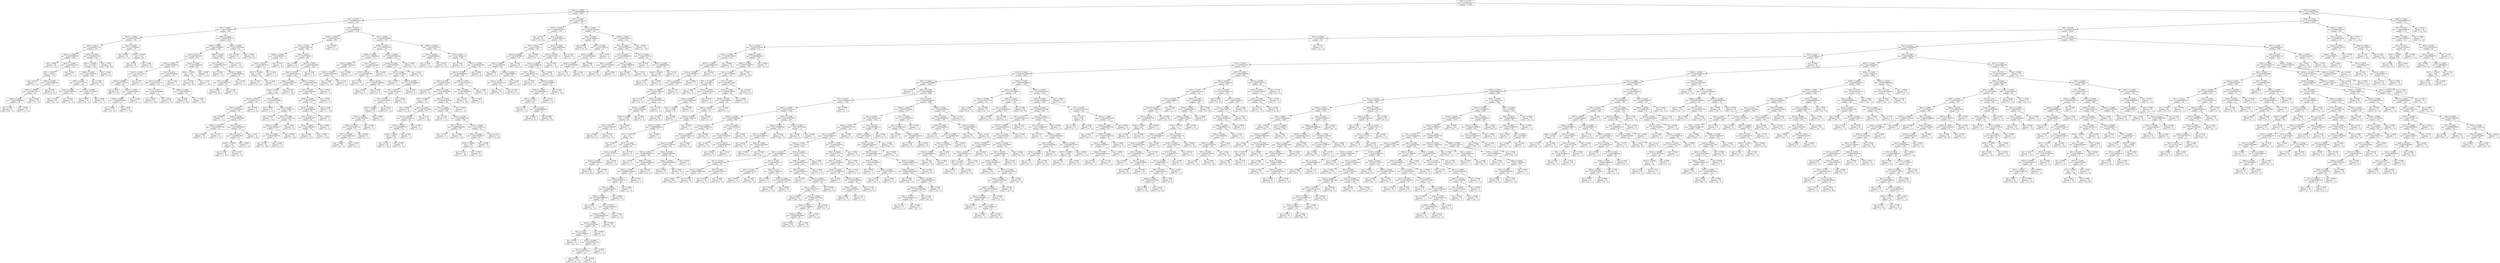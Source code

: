 digraph Tree {
0 [label="X[7] <= 0.1175\ngini = 0.19884378132\nsamples = 27484", shape="box"] ;
1 [label="X[41] <= 0.5000\ngini = 0.495896848247\nsamples = 2837", shape="box"] ;
0 -> 1 ;
2 [label="X[5] <= 0.1395\ngini = 0.499869183533\nsamples = 2102", shape="box"] ;
1 -> 2 ;
3 [label="X[1] <= 0.0409\ngini = 0.467871822607\nsamples = 860", shape="box"] ;
2 -> 3 ;
4 [label="X[14] <= 0.5000\ngini = 0.309516723518\nsamples = 418", shape="box"] ;
3 -> 4 ;
5 [label="X[4] <= 0.0521\ngini = 0.294828817475\nsamples = 345", shape="box"] ;
4 -> 5 ;
6 [label="X[42] <= 0.5000\ngini = 0.326515293676\nsamples = 146", shape="box"] ;
5 -> 6 ;
7 [label="gini = 0.4928\nsamples = 25\nvalue = [ 11.  14.]", shape="box"] ;
6 -> 7 ;
8 [label="X[24] <= 0.5000\ngini = 0.229492521003\nsamples = 121", shape="box"] ;
6 -> 8 ;
9 [label="X[7] <= 0.0197\ngini = 0.21875\nsamples = 120", shape="box"] ;
8 -> 9 ;
10 [label="gini = 0.4444\nsamples = 3\nvalue = [ 1.  2.]", shape="box"] ;
9 -> 10 ;
11 [label="X[23] <= 0.5000\ngini = 0.197530864198\nsamples = 117", shape="box"] ;
9 -> 11 ;
12 [label="X[55] <= 0.5000\ngini = 0.070493753718\nsamples = 82", shape="box"] ;
11 -> 12 ;
13 [label="X[36] <= 0.5000\ngini = 0.0867768595041\nsamples = 66", shape="box"] ;
12 -> 13 ;
14 [label="gini = 0.1855\nsamples = 29\nvalue = [ 26.   3.]", shape="box"] ;
13 -> 14 ;
15 [label="gini = 0.0000\nsamples = 37\nvalue = [ 37.   0.]", shape="box"] ;
13 -> 15 ;
16 [label="gini = 0.0000\nsamples = 16\nvalue = [ 16.   0.]", shape="box"] ;
12 -> 16 ;
17 [label="gini = 0.4082\nsamples = 35\nvalue = [ 25.  10.]", shape="box"] ;
11 -> 17 ;
18 [label="gini = 0.0000\nsamples = 1\nvalue = [ 0.  1.]", shape="box"] ;
8 -> 18 ;
19 [label="X[54] <= 0.5000\ngini = 0.26989217444\nsamples = 199", shape="box"] ;
5 -> 19 ;
20 [label="X[21] <= 0.5000\ngini = 0.2371875\nsamples = 160", shape="box"] ;
19 -> 20 ;
21 [label="X[58] <= 0.5000\ngini = 0.195158566335\nsamples = 146", shape="box"] ;
20 -> 21 ;
22 [label="X[0] <= 0.2160\ngini = 0.152777777778\nsamples = 108", shape="box"] ;
21 -> 22 ;
23 [label="X[36] <= 0.5000\ngini = 0.236831987697\nsamples = 51", shape="box"] ;
22 -> 23 ;
24 [label="gini = 0.1420\nsamples = 26\nvalue = [ 24.   2.]", shape="box"] ;
23 -> 24 ;
25 [label="gini = 0.3200\nsamples = 25\nvalue = [ 20.   5.]", shape="box"] ;
23 -> 25 ;
26 [label="X[57] <= 0.5000\ngini = 0.0677131425054\nsamples = 57", shape="box"] ;
22 -> 26 ;
27 [label="gini = 0.0997\nsamples = 38\nvalue = [ 36.   2.]", shape="box"] ;
26 -> 27 ;
28 [label="gini = 0.0000\nsamples = 19\nvalue = [ 19.   0.]", shape="box"] ;
26 -> 28 ;
29 [label="gini = 0.3006\nsamples = 38\nvalue = [ 31.   7.]", shape="box"] ;
21 -> 29 ;
30 [label="gini = 0.4898\nsamples = 14\nvalue = [ 8.  6.]", shape="box"] ;
20 -> 30 ;
31 [label="gini = 0.3813\nsamples = 39\nvalue = [ 29.  10.]", shape="box"] ;
19 -> 31 ;
32 [label="X[1] <= 0.0188\ngini = 0.371551885907\nsamples = 73", shape="box"] ;
4 -> 32 ;
33 [label="gini = 0.0000\nsamples = 13\nvalue = [ 13.   0.]", shape="box"] ;
32 -> 33 ;
34 [label="X[43] <= 0.5000\ngini = 0.42\nsamples = 60", shape="box"] ;
32 -> 34 ;
35 [label="gini = 0.3533\nsamples = 48\nvalue = [ 37.  11.]", shape="box"] ;
34 -> 35 ;
36 [label="gini = 0.4861\nsamples = 12\nvalue = [ 5.  7.]", shape="box"] ;
34 -> 36 ;
37 [label="X[38] <= 0.5000\ngini = 0.495905079749\nsamples = 442", shape="box"] ;
3 -> 37 ;
38 [label="X[54] <= 0.5000\ngini = 0.492700946993\nsamples = 389", shape="box"] ;
37 -> 38 ;
39 [label="X[3] <= 0.0714\ngini = 0.496550810697\nsamples = 301", shape="box"] ;
38 -> 39 ;
40 [label="X[22] <= 0.5000\ngini = 0.498179250892\nsamples = 232", shape="box"] ;
39 -> 40 ;
41 [label="X[27] <= 0.5000\ngini = 0.497396110107\nsamples = 97", shape="box"] ;
40 -> 41 ;
42 [label="X[39] <= 0.5000\ngini = 0.499741735537\nsamples = 88", shape="box"] ;
41 -> 42 ;
43 [label="gini = 0.4592\nsamples = 14\nvalue = [ 5.  9.]", shape="box"] ;
42 -> 43 ;
44 [label="X[13] <= 0.5000\ngini = 0.499634769905\nsamples = 74", shape="box"] ;
42 -> 44 ;
45 [label="X[56] <= 0.5000\ngini = 0.498997549566\nsamples = 67", shape="box"] ;
44 -> 45 ;
46 [label="gini = 0.4980\nsamples = 47\nvalue = [ 25.  22.]", shape="box"] ;
45 -> 46 ;
47 [label="gini = 0.4550\nsamples = 20\nvalue = [  7.  13.]", shape="box"] ;
45 -> 47 ;
48 [label="gini = 0.2449\nsamples = 7\nvalue = [ 6.  1.]", shape="box"] ;
44 -> 48 ;
49 [label="gini = 0.3457\nsamples = 9\nvalue = [ 2.  7.]", shape="box"] ;
41 -> 49 ;
50 [label="X[1] <= 0.2212\ngini = 0.487901234568\nsamples = 135", shape="box"] ;
40 -> 50 ;
51 [label="X[1] <= 0.0763\ngini = 0.495317377732\nsamples = 124", shape="box"] ;
50 -> 51 ;
52 [label="X[1] <= 0.0525\ngini = 0.461419753086\nsamples = 72", shape="box"] ;
51 -> 52 ;
53 [label="gini = 0.4959\nsamples = 33\nvalue = [ 15.  18.]", shape="box"] ;
52 -> 53 ;
54 [label="gini = 0.3261\nsamples = 39\nvalue = [ 31.   8.]", shape="box"] ;
52 -> 54 ;
55 [label="X[58] <= 0.5000\ngini = 0.488165680473\nsamples = 52", shape="box"] ;
51 -> 55 ;
56 [label="gini = 0.4997\nsamples = 39\nvalue = [ 19.  20.]", shape="box"] ;
55 -> 56 ;
57 [label="gini = 0.3550\nsamples = 13\nvalue = [  3.  10.]", shape="box"] ;
55 -> 57 ;
58 [label="gini = 0.1653\nsamples = 11\nvalue = [ 10.   1.]", shape="box"] ;
50 -> 58 ;
59 [label="X[16] <= 0.5000\ngini = 0.340264650284\nsamples = 69", shape="box"] ;
39 -> 59 ;
60 [label="X[52] <= 0.5000\ngini = 0.32\nsamples = 65", shape="box"] ;
59 -> 60 ;
61 [label="gini = 0.3750\nsamples = 48\nvalue = [ 12.  36.]", shape="box"] ;
60 -> 61 ;
62 [label="gini = 0.1107\nsamples = 17\nvalue = [  1.  16.]", shape="box"] ;
60 -> 62 ;
63 [label="gini = 0.5000\nsamples = 4\nvalue = [ 2.  2.]", shape="box"] ;
59 -> 63 ;
64 [label="X[6] <= 0.9393\ngini = 0.46875\nsamples = 88", shape="box"] ;
38 -> 64 ;
65 [label="X[1] <= 0.0475\ngini = 0.489795918367\nsamples = 70", shape="box"] ;
64 -> 65 ;
66 [label="gini = 0.1800\nsamples = 10\nvalue = [ 1.  9.]", shape="box"] ;
65 -> 66 ;
67 [label="X[30] <= 0.5000\ngini = 0.499444444444\nsamples = 60", shape="box"] ;
65 -> 67 ;
68 [label="X[9] <= 0.5000\ngini = 0.497256515775\nsamples = 54", shape="box"] ;
67 -> 68 ;
69 [label="gini = 0.4950\nsamples = 40\nvalue = [ 22.  18.]", shape="box"] ;
68 -> 69 ;
70 [label="gini = 0.3367\nsamples = 14\nvalue = [  3.  11.]", shape="box"] ;
68 -> 70 ;
71 [label="gini = 0.4444\nsamples = 6\nvalue = [ 4.  2.]", shape="box"] ;
67 -> 71 ;
72 [label="gini = 0.2778\nsamples = 18\nvalue = [  3.  15.]", shape="box"] ;
64 -> 72 ;
73 [label="X[42] <= 0.5000\ngini = 0.491278034888\nsamples = 53", shape="box"] ;
37 -> 73 ;
74 [label="gini = 0.2188\nsamples = 8\nvalue = [ 1.  7.]", shape="box"] ;
73 -> 74 ;
75 [label="gini = 0.4583\nsamples = 45\nvalue = [ 29.  16.]", shape="box"] ;
73 -> 75 ;
76 [label="X[2] <= 0.0155\ngini = 0.4890260631\nsamples = 1242", shape="box"] ;
2 -> 76 ;
77 [label="X[20] <= 0.5000\ngini = 0.355520317455\nsamples = 506", shape="box"] ;
76 -> 77 ;
78 [label="X[1] <= 0.0301\ngini = 0.348143180148\nsamples = 499", shape="box"] ;
77 -> 78 ;
79 [label="X[49] <= 0.5000\ngini = 0.353668368718\nsamples = 61", shape="box"] ;
78 -> 79 ;
80 [label="X[2] <= 0.0115\ngini = 0.256318974724\nsamples = 53", shape="box"] ;
79 -> 80 ;
81 [label="X[13] <= 0.5000\ngini = 0.2112\nsamples = 50", shape="box"] ;
80 -> 81 ;
82 [label="gini = 0.1557\nsamples = 47\nvalue = [ 43.   4.]", shape="box"] ;
81 -> 82 ;
83 [label="gini = 0.4444\nsamples = 3\nvalue = [ 1.  2.]", shape="box"] ;
81 -> 83 ;
84 [label="gini = 0.4444\nsamples = 3\nvalue = [ 1.  2.]", shape="box"] ;
80 -> 84 ;
85 [label="gini = 0.3750\nsamples = 8\nvalue = [ 2.  6.]", shape="box"] ;
79 -> 85 ;
86 [label="X[1] <= 0.0323\ngini = 0.25275744876\nsamples = 438", shape="box"] ;
78 -> 86 ;
87 [label="gini = 0.4898\nsamples = 14\nvalue = [ 6.  8.]", shape="box"] ;
86 -> 87 ;
88 [label="X[52] <= 0.5000\ngini = 0.239575916696\nsamples = 424", shape="box"] ;
86 -> 88 ;
89 [label="X[6] <= 0.6736\ngini = 0.229839770619\nsamples = 385", shape="box"] ;
88 -> 89 ;
90 [label="X[40] <= 0.5000\ngini = 0.190939357907\nsamples = 290", shape="box"] ;
89 -> 90 ;
91 [label="X[5] <= 0.7506\ngini = 0.18\nsamples = 260", shape="box"] ;
90 -> 91 ;
92 [label="X[12] <= 0.5000\ngini = 0.135911111111\nsamples = 150", shape="box"] ;
91 -> 92 ;
93 [label="X[0] <= 0.0185\ngini = 0.137600438276\nsamples = 148", shape="box"] ;
92 -> 93 ;
94 [label="gini = 0.0000\nsamples = 1\nvalue = [ 1.  0.]", shape="box"] ;
93 -> 94 ;
95 [label="X[36] <= 0.5000\ngini = 0.126799018927\nsamples = 147", shape="box"] ;
93 -> 95 ;
96 [label="X[58] <= 0.5000\ngini = 0.0322493953238\nsamples = 61", shape="box"] ;
95 -> 96 ;
97 [label="gini = 0.0000\nsamples = 47\nvalue = [  0.  47.]", shape="box"] ;
96 -> 97 ;
98 [label="gini = 0.1327\nsamples = 14\nvalue = [  1.  13.]", shape="box"] ;
96 -> 98 ;
99 [label="X[3] <= 0.3571\ngini = 0.187398593835\nsamples = 86", shape="box"] ;
95 -> 99 ;
100 [label="X[0] <= 0.7407\ngini = 0.23298816568\nsamples = 52", shape="box"] ;
99 -> 100 ;
101 [label="X[38] <= 0.5000\ngini = 0.18\nsamples = 50", shape="box"] ;
100 -> 101 ;
102 [label="gini = 0.1356\nsamples = 41\nvalue = [  3.  38.]", shape="box"] ;
101 -> 102 ;
103 [label="gini = 0.3457\nsamples = 9\nvalue = [ 2.  7.]", shape="box"] ;
101 -> 103 ;
104 [label="gini = 0.0000\nsamples = 2\nvalue = [ 2.  0.]", shape="box"] ;
100 -> 104 ;
105 [label="gini = 0.1107\nsamples = 34\nvalue = [  2.  32.]", shape="box"] ;
99 -> 105 ;
106 [label="gini = 0.0000\nsamples = 2\nvalue = [ 0.  2.]", shape="box"] ;
92 -> 106 ;
107 [label="X[0] <= 0.0988\ngini = 0.235537190083\nsamples = 110", shape="box"] ;
91 -> 107 ;
108 [label="gini = 0.0000\nsamples = 11\nvalue = [  0.  11.]", shape="box"] ;
107 -> 108 ;
109 [label="X[0] <= 0.1667\ngini = 0.257116620753\nsamples = 99", shape="box"] ;
107 -> 109 ;
110 [label="gini = 0.4152\nsamples = 17\nvalue = [  5.  12.]", shape="box"] ;
109 -> 110 ;
111 [label="X[21] <= 0.5000\ngini = 0.214158239143\nsamples = 82", shape="box"] ;
109 -> 111 ;
112 [label="X[56] <= 0.5000\ngini = 0.236442109214\nsamples = 73", shape="box"] ;
111 -> 112 ;
113 [label="X[55] <= 0.5000\ngini = 0.289319790705\nsamples = 57", shape="box"] ;
112 -> 113 ;
114 [label="gini = 0.2355\nsamples = 44\nvalue = [  6.  38.]", shape="box"] ;
113 -> 114 ;
115 [label="gini = 0.4260\nsamples = 13\nvalue = [ 4.  9.]", shape="box"] ;
113 -> 115 ;
116 [label="gini = 0.0000\nsamples = 16\nvalue = [  0.  16.]", shape="box"] ;
112 -> 116 ;
117 [label="gini = 0.0000\nsamples = 9\nvalue = [ 0.  9.]", shape="box"] ;
111 -> 117 ;
118 [label="gini = 0.2778\nsamples = 30\nvalue = [  5.  25.]", shape="box"] ;
90 -> 118 ;
119 [label="X[10] <= 0.5000\ngini = 0.332409972299\nsamples = 95", shape="box"] ;
89 -> 119 ;
120 [label="X[7] <= 0.0187\ngini = 0.325124291826\nsamples = 93", shape="box"] ;
119 -> 120 ;
121 [label="X[58] <= 0.5000\ngini = 0.300171753204\nsamples = 87", shape="box"] ;
120 -> 121 ;
122 [label="X[11] <= 0.5000\ngini = 0.340264650284\nsamples = 69", shape="box"] ;
121 -> 122 ;
123 [label="X[3] <= 0.3571\ngini = 0.326989619377\nsamples = 68", shape="box"] ;
122 -> 123 ;
124 [label="X[57] <= 0.5000\ngini = 0.308390022676\nsamples = 63", shape="box"] ;
123 -> 124 ;
125 [label="gini = 0.3698\nsamples = 49\nvalue = [ 12.  37.]", shape="box"] ;
124 -> 125 ;
126 [label="gini = 0.0000\nsamples = 14\nvalue = [  0.  14.]", shape="box"] ;
124 -> 126 ;
127 [label="gini = 0.4800\nsamples = 5\nvalue = [ 2.  3.]", shape="box"] ;
123 -> 127 ;
128 [label="gini = 0.0000\nsamples = 1\nvalue = [ 1.  0.]", shape="box"] ;
122 -> 128 ;
129 [label="gini = 0.1049\nsamples = 18\nvalue = [  1.  17.]", shape="box"] ;
121 -> 129 ;
130 [label="gini = 0.5000\nsamples = 6\nvalue = [ 3.  3.]", shape="box"] ;
120 -> 130 ;
131 [label="gini = 0.5000\nsamples = 2\nvalue = [ 1.  1.]", shape="box"] ;
119 -> 131 ;
132 [label="gini = 0.3261\nsamples = 39\nvalue = [  8.  31.]", shape="box"] ;
88 -> 132 ;
133 [label="gini = 0.4082\nsamples = 7\nvalue = [ 5.  2.]", shape="box"] ;
77 -> 133 ;
134 [label="X[1] <= 0.0351\ngini = 0.492852079395\nsamples = 736", shape="box"] ;
76 -> 134 ;
135 [label="X[39] <= 0.5000\ngini = 0.179409321768\nsamples = 271", shape="box"] ;
134 -> 135 ;
136 [label="X[36] <= 0.5000\ngini = 0.101159606084\nsamples = 131", shape="box"] ;
135 -> 136 ;
137 [label="X[0] <= 0.5988\ngini = 0.0688775510204\nsamples = 56", shape="box"] ;
136 -> 137 ;
138 [label="X[15] <= 0.5000\ngini = 0.0357024793388\nsamples = 55", shape="box"] ;
137 -> 138 ;
139 [label="gini = 0.0000\nsamples = 51\nvalue = [ 51.   0.]", shape="box"] ;
138 -> 139 ;
140 [label="gini = 0.3750\nsamples = 4\nvalue = [ 3.  1.]", shape="box"] ;
138 -> 140 ;
141 [label="gini = 0.0000\nsamples = 1\nvalue = [ 0.  1.]", shape="box"] ;
137 -> 141 ;
142 [label="X[5] <= 0.9677\ngini = 0.124444444444\nsamples = 75", shape="box"] ;
136 -> 142 ;
143 [label="X[7] <= 0.0182\ngini = 0.102264426589\nsamples = 74", shape="box"] ;
142 -> 143 ;
144 [label="gini = 0.2550\nsamples = 20\nvalue = [ 17.   3.]", shape="box"] ;
143 -> 144 ;
145 [label="X[1] <= 0.0193\ngini = 0.0363511659808\nsamples = 54", shape="box"] ;
143 -> 145 ;
146 [label="gini = 0.0000\nsamples = 44\nvalue = [ 44.   0.]", shape="box"] ;
145 -> 146 ;
147 [label="gini = 0.1800\nsamples = 10\nvalue = [ 9.  1.]", shape="box"] ;
145 -> 147 ;
148 [label="gini = 0.0000\nsamples = 1\nvalue = [ 0.  1.]", shape="box"] ;
142 -> 148 ;
149 [label="X[45] <= 0.5000\ngini = 0.244897959184\nsamples = 140", shape="box"] ;
135 -> 149 ;
150 [label="X[30] <= 0.5000\ngini = 0.265360530721\nsamples = 127", shape="box"] ;
149 -> 150 ;
151 [label="X[2] <= 0.5080\ngini = 0.237353758101\nsamples = 109", shape="box"] ;
150 -> 151 ;
152 [label="gini = 0.5000\nsamples = 2\nvalue = [ 1.  1.]", shape="box"] ;
151 -> 152 ;
153 [label="X[47] <= 0.5000\ngini = 0.227443444842\nsamples = 107", shape="box"] ;
151 -> 153 ;
154 [label="X[0] <= 0.6852\ngini = 0.209391236153\nsamples = 101", shape="box"] ;
153 -> 154 ;
155 [label="X[7] <= 0.0554\ngini = 0.160367105422\nsamples = 91", shape="box"] ;
154 -> 155 ;
156 [label="X[7] <= 0.0280\ngini = 0.21875\nsamples = 64", shape="box"] ;
155 -> 156 ;
157 [label="X[10] <= 0.5000\ngini = 0.182706118931\nsamples = 59", shape="box"] ;
156 -> 157 ;
158 [label="X[50] <= 0.5000\ngini = 0.139551441794\nsamples = 53", shape="box"] ;
157 -> 158 ;
159 [label="X[17] <= 0.5000\ngini = 0.110726643599\nsamples = 51", shape="box"] ;
158 -> 159 ;
160 [label="gini = 0.0868\nsamples = 44\nvalue = [ 42.   2.]", shape="box"] ;
159 -> 160 ;
161 [label="gini = 0.2449\nsamples = 7\nvalue = [ 6.  1.]", shape="box"] ;
159 -> 161 ;
162 [label="gini = 0.5000\nsamples = 2\nvalue = [ 1.  1.]", shape="box"] ;
158 -> 162 ;
163 [label="gini = 0.4444\nsamples = 6\nvalue = [ 4.  2.]", shape="box"] ;
157 -> 163 ;
164 [label="gini = 0.4800\nsamples = 5\nvalue = [ 3.  2.]", shape="box"] ;
156 -> 164 ;
165 [label="gini = 0.0000\nsamples = 27\nvalue = [ 27.   0.]", shape="box"] ;
155 -> 165 ;
166 [label="gini = 0.4800\nsamples = 10\nvalue = [ 6.  4.]", shape="box"] ;
154 -> 166 ;
167 [label="gini = 0.4444\nsamples = 6\nvalue = [ 4.  2.]", shape="box"] ;
153 -> 167 ;
168 [label="gini = 0.4012\nsamples = 18\nvalue = [ 13.   5.]", shape="box"] ;
150 -> 168 ;
169 [label="gini = 0.0000\nsamples = 13\nvalue = [ 13.   0.]", shape="box"] ;
149 -> 169 ;
170 [label="X[39] <= 0.5000\ngini = 0.46151925078\nsamples = 465", shape="box"] ;
134 -> 170 ;
171 [label="X[7] <= 0.0148\ngini = 0.499894980046\nsamples = 69", shape="box"] ;
170 -> 171 ;
172 [label="gini = 0.2449\nsamples = 21\nvalue = [  3.  18.]", shape="box"] ;
171 -> 172 ;
173 [label="gini = 0.4575\nsamples = 48\nvalue = [ 31.  17.]", shape="box"] ;
171 -> 173 ;
174 [label="X[7] <= 0.0031\ngini = 0.447760432609\nsamples = 396", shape="box"] ;
170 -> 174 ;
175 [label="gini = 0.4918\nsamples = 39\nvalue = [ 22.  17.]", shape="box"] ;
174 -> 175 ;
176 [label="X[37] <= 0.5000\ngini = 0.430603613995\nsamples = 357", shape="box"] ;
174 -> 176 ;
177 [label="X[55] <= 0.5000\ngini = 0.435858490489\nsamples = 349", shape="box"] ;
176 -> 177 ;
178 [label="X[0] <= 0.0432\ngini = 0.406837120232\nsamples = 278", shape="box"] ;
177 -> 178 ;
179 [label="gini = 0.0000\nsamples = 2\nvalue = [ 2.  0.]", shape="box"] ;
178 -> 179 ;
180 [label="X[36] <= 0.5000\ngini = 0.402305187986\nsamples = 276", shape="box"] ;
178 -> 180 ;
181 [label="X[7] <= 0.0252\ngini = 0.375\nsamples = 112", shape="box"] ;
180 -> 181 ;
182 [label="gini = 0.4654\nsamples = 38\nvalue = [ 14.  24.]", shape="box"] ;
181 -> 182 ;
183 [label="X[47] <= 0.5000\ngini = 0.306793279766\nsamples = 74", shape="box"] ;
181 -> 183 ;
184 [label="X[13] <= 0.5000\ngini = 0.347800237812\nsamples = 58", shape="box"] ;
183 -> 184 ;
185 [label="X[12] <= 0.5000\ngini = 0.310650887574\nsamples = 52", shape="box"] ;
184 -> 185 ;
186 [label="X[18] <= 0.5000\ngini = 0.2952\nsamples = 50", shape="box"] ;
185 -> 186 ;
187 [label="gini = 0.2778\nsamples = 42\nvalue = [  7.  35.]", shape="box"] ;
186 -> 187 ;
188 [label="gini = 0.3750\nsamples = 8\nvalue = [ 2.  6.]", shape="box"] ;
186 -> 188 ;
189 [label="gini = 0.5000\nsamples = 2\nvalue = [ 1.  1.]", shape="box"] ;
185 -> 189 ;
190 [label="gini = 0.5000\nsamples = 6\nvalue = [ 3.  3.]", shape="box"] ;
184 -> 190 ;
191 [label="gini = 0.1172\nsamples = 16\nvalue = [  1.  15.]", shape="box"] ;
183 -> 191 ;
192 [label="X[20] <= 0.5000\ngini = 0.419021415824\nsamples = 164", shape="box"] ;
180 -> 192 ;
193 [label="X[7] <= 0.0092\ngini = 0.415521848771\nsamples = 163", shape="box"] ;
192 -> 193 ;
194 [label="gini = 0.1244\nsamples = 15\nvalue = [  1.  14.]", shape="box"] ;
193 -> 194 ;
195 [label="X[1] <= 0.0538\ngini = 0.433436815194\nsamples = 148", shape="box"] ;
193 -> 195 ;
196 [label="X[5] <= 0.1871\ngini = 0.499362244898\nsamples = 56", shape="box"] ;
195 -> 196 ;
197 [label="gini = 0.3457\nsamples = 9\nvalue = [ 2.  7.]", shape="box"] ;
196 -> 197 ;
198 [label="gini = 0.4889\nsamples = 47\nvalue = [ 27.  20.]", shape="box"] ;
196 -> 198 ;
199 [label="X[31] <= 0.5000\ngini = 0.314744801512\nsamples = 92", shape="box"] ;
195 -> 199 ;
200 [label="X[25] <= 0.5000\ngini = 0.281528296467\nsamples = 59", shape="box"] ;
199 -> 200 ;
201 [label="X[46] <= 0.5000\ngini = 0.18\nsamples = 50", shape="box"] ;
200 -> 201 ;
202 [label="gini = 0.1327\nsamples = 42\nvalue = [  3.  39.]", shape="box"] ;
201 -> 202 ;
203 [label="gini = 0.3750\nsamples = 8\nvalue = [ 2.  6.]", shape="box"] ;
201 -> 203 ;
204 [label="gini = 0.4938\nsamples = 9\nvalue = [ 5.  4.]", shape="box"] ;
200 -> 204 ;
205 [label="gini = 0.3673\nsamples = 33\nvalue = [  8.  25.]", shape="box"] ;
199 -> 205 ;
206 [label="gini = 0.0000\nsamples = 1\nvalue = [ 1.  0.]", shape="box"] ;
192 -> 206 ;
207 [label="X[28] <= 0.5000\ngini = 0.497520333267\nsamples = 71", shape="box"] ;
177 -> 207 ;
208 [label="X[0] <= 0.5000\ngini = 0.497448979592\nsamples = 56", shape="box"] ;
207 -> 208 ;
209 [label="gini = 0.4978\nsamples = 45\nvalue = [ 21.  24.]", shape="box"] ;
208 -> 209 ;
210 [label="gini = 0.2975\nsamples = 11\nvalue = [ 9.  2.]", shape="box"] ;
208 -> 210 ;
211 [label="gini = 0.3200\nsamples = 15\nvalue = [  3.  12.]", shape="box"] ;
207 -> 211 ;
212 [label="gini = 0.0000\nsamples = 8\nvalue = [ 0.  8.]", shape="box"] ;
176 -> 212 ;
213 [label="X[7] <= 0.0448\ngini = 0.45397380721\nsamples = 735", shape="box"] ;
1 -> 213 ;
214 [label="X[39] <= 0.5000\ngini = 0.482958579882\nsamples = 390", shape="box"] ;
213 -> 214 ;
215 [label="gini = 0.3813\nsamples = 39\nvalue = [ 29.  10.]", shape="box"] ;
214 -> 215 ;
216 [label="X[1] <= 0.0345\ngini = 0.488599930195\nsamples = 351", shape="box"] ;
214 -> 216 ;
217 [label="X[7] <= 0.0241\ngini = 0.233747260774\nsamples = 148", shape="box"] ;
216 -> 217 ;
218 [label="X[31] <= 0.5000\ngini = 0.279849768539\nsamples = 107", shape="box"] ;
217 -> 218 ;
219 [label="X[0] <= 0.0556\ngini = 0.316345270891\nsamples = 66", shape="box"] ;
218 -> 219 ;
220 [label="gini = 0.0000\nsamples = 2\nvalue = [ 0.  2.]", shape="box"] ;
219 -> 220 ;
221 [label="X[32] <= 0.5000\ngini = 0.28466796875\nsamples = 64", shape="box"] ;
219 -> 221 ;
222 [label="X[3] <= 0.2143\ngini = 0.251545283526\nsamples = 61", shape="box"] ;
221 -> 222 ;
223 [label="gini = 0.3133\nsamples = 36\nvalue = [ 29.   7.]", shape="box"] ;
222 -> 223 ;
224 [label="gini = 0.1472\nsamples = 25\nvalue = [ 23.   2.]", shape="box"] ;
222 -> 224 ;
225 [label="gini = 0.4444\nsamples = 3\nvalue = [ 1.  2.]", shape="box"] ;
221 -> 225 ;
226 [label="gini = 0.2142\nsamples = 41\nvalue = [ 36.   5.]", shape="box"] ;
218 -> 226 ;
227 [label="gini = 0.0928\nsamples = 41\nvalue = [ 39.   2.]", shape="box"] ;
217 -> 227 ;
228 [label="X[10] <= 0.5000\ngini = 0.463296852629\nsamples = 203", shape="box"] ;
216 -> 228 ;
229 [label="X[47] <= 0.5000\ngini = 0.466787118716\nsamples = 194", shape="box"] ;
228 -> 229 ;
230 [label="X[51] <= 0.5000\ngini = 0.472162605732\nsamples = 178", shape="box"] ;
229 -> 230 ;
231 [label="X[7] <= 0.0024\ngini = 0.481059411738\nsamples = 149", shape="box"] ;
230 -> 231 ;
232 [label="gini = 0.4234\nsamples = 23\nvalue = [ 16.   7.]", shape="box"] ;
231 -> 232 ;
233 [label="X[28] <= 0.5000\ngini = 0.454522549761\nsamples = 126", shape="box"] ;
231 -> 233 ;
234 [label="X[18] <= 0.5000\ngini = 0.476009070295\nsamples = 105", shape="box"] ;
233 -> 234 ;
235 [label="X[2] <= 0.5090\ngini = 0.491111111111\nsamples = 90", shape="box"] ;
234 -> 235 ;
236 [label="gini = 0.1975\nsamples = 9\nvalue = [ 1.  8.]", shape="box"] ;
235 -> 236 ;
237 [label="X[0] <= 0.3272\ngini = 0.498094802622\nsamples = 81", shape="box"] ;
235 -> 237 ;
238 [label="gini = 0.4602\nsamples = 39\nvalue = [ 14.  25.]", shape="box"] ;
237 -> 238 ;
239 [label="gini = 0.4898\nsamples = 42\nvalue = [ 24.  18.]", shape="box"] ;
237 -> 239 ;
240 [label="gini = 0.2311\nsamples = 15\nvalue = [  2.  13.]", shape="box"] ;
234 -> 240 ;
241 [label="gini = 0.2449\nsamples = 21\nvalue = [  3.  18.]", shape="box"] ;
233 -> 241 ;
242 [label="gini = 0.3995\nsamples = 29\nvalue = [  8.  21.]", shape="box"] ;
230 -> 242 ;
243 [label="gini = 0.3750\nsamples = 16\nvalue = [  4.  12.]", shape="box"] ;
229 -> 243 ;
244 [label="gini = 0.3457\nsamples = 9\nvalue = [ 2.  7.]", shape="box"] ;
228 -> 244 ;
245 [label="X[1] <= 0.0339\ngini = 0.404217601344\nsamples = 345", shape="box"] ;
213 -> 245 ;
246 [label="X[8] <= 0.0529\ngini = 0.10416020832\nsamples = 127", shape="box"] ;
245 -> 246 ;
247 [label="gini = 0.0000\nsamples = 40\nvalue = [ 40.   0.]", shape="box"] ;
246 -> 247 ;
248 [label="X[27] <= 0.5000\ngini = 0.147971991016\nsamples = 87", shape="box"] ;
246 -> 248 ;
249 [label="X[23] <= 0.5000\ngini = 0.118570741868\nsamples = 79", shape="box"] ;
248 -> 249 ;
250 [label="X[55] <= 0.5000\ngini = 0.144559784698\nsamples = 51", shape="box"] ;
249 -> 250 ;
251 [label="gini = 0.1723\nsamples = 42\nvalue = [ 38.   4.]", shape="box"] ;
250 -> 251 ;
252 [label="gini = 0.0000\nsamples = 9\nvalue = [ 9.  0.]", shape="box"] ;
250 -> 252 ;
253 [label="gini = 0.0689\nsamples = 28\nvalue = [ 27.   1.]", shape="box"] ;
249 -> 253 ;
254 [label="gini = 0.3750\nsamples = 8\nvalue = [ 6.  2.]", shape="box"] ;
248 -> 254 ;
255 [label="X[30] <= 0.5000\ngini = 0.484807676122\nsamples = 218", shape="box"] ;
245 -> 255 ;
256 [label="X[7] <= 0.0606\ngini = 0.472612041648\nsamples = 188", shape="box"] ;
255 -> 256 ;
257 [label="X[1] <= 0.0541\ngini = 0.49256395003\nsamples = 123", shape="box"] ;
256 -> 257 ;
258 [label="X[4] <= 0.4167\ngini = 0.412070759625\nsamples = 62", shape="box"] ;
257 -> 258 ;
259 [label="gini = 0.4398\nsamples = 49\nvalue = [ 33.  16.]", shape="box"] ;
258 -> 259 ;
260 [label="gini = 0.2604\nsamples = 13\nvalue = [ 11.   2.]", shape="box"] ;
258 -> 260 ;
261 [label="X[4] <= 0.2292\ngini = 0.483740929858\nsamples = 61", shape="box"] ;
257 -> 261 ;
262 [label="gini = 0.5000\nsamples = 16\nvalue = [ 8.  8.]", shape="box"] ;
261 -> 262 ;
263 [label="gini = 0.4701\nsamples = 45\nvalue = [ 17.  28.]", shape="box"] ;
261 -> 263 ;
264 [label="X[0] <= 0.0926\ngini = 0.400473372781\nsamples = 65", shape="box"] ;
256 -> 264 ;
265 [label="gini = 0.3750\nsamples = 4\nvalue = [ 1.  3.]", shape="box"] ;
264 -> 265 ;
266 [label="X[56] <= 0.5000\ngini = 0.370868046224\nsamples = 61", shape="box"] ;
264 -> 266 ;
267 [label="X[28] <= 0.5000\ngini = 0.4032\nsamples = 50", shape="box"] ;
266 -> 267 ;
268 [label="gini = 0.2975\nsamples = 33\nvalue = [ 27.   6.]", shape="box"] ;
267 -> 268 ;
269 [label="gini = 0.4983\nsamples = 17\nvalue = [ 9.  8.]", shape="box"] ;
267 -> 269 ;
270 [label="gini = 0.1653\nsamples = 11\nvalue = [ 10.   1.]", shape="box"] ;
266 -> 270 ;
271 [label="gini = 0.4800\nsamples = 30\nvalue = [ 12.  18.]", shape="box"] ;
255 -> 271 ;
272 [label="X[43] <= 0.5000\ngini = 0.134493917589\nsamples = 24647", shape="box"] ;
0 -> 272 ;
273 [label="X[49] <= 0.5000\ngini = 0.129191938679\nsamples = 24433", shape="box"] ;
272 -> 273 ;
274 [label="X[4] <= 0.2188\ngini = 0.123652714455\nsamples = 24241", shape="box"] ;
273 -> 274 ;
275 [label="X[15] <= 0.5000\ngini = 0.439118297144\nsamples = 427", shape="box"] ;
274 -> 275 ;
276 [label="X[1] <= 0.0321\ngini = 0.443903760958\nsamples = 412", shape="box"] ;
275 -> 276 ;
277 [label="X[40] <= 0.5000\ngini = 0.198546712803\nsamples = 170", shape="box"] ;
276 -> 277 ;
278 [label="X[16] <= 0.5000\ngini = 0.216309664362\nsamples = 154", shape="box"] ;
277 -> 278 ;
279 [label="X[10] <= 0.5000\ngini = 0.231799246181\nsamples = 142", shape="box"] ;
278 -> 279 ;
280 [label="X[27] <= 0.5000\ngini = 0.24800419556\nsamples = 131", shape="box"] ;
279 -> 280 ;
281 [label="X[42] <= 0.5000\ngini = 0.238217991936\nsamples = 123", shape="box"] ;
280 -> 281 ;
282 [label="gini = 0.3122\nsamples = 31\nvalue = [ 25.   6.]", shape="box"] ;
281 -> 282 ;
283 [label="X[32] <= 0.5000\ngini = 0.210538752363\nsamples = 92", shape="box"] ;
281 -> 283 ;
284 [label="X[54] <= 0.5000\ngini = 0.201446280992\nsamples = 88", shape="box"] ;
283 -> 284 ;
285 [label="X[35] <= 0.5000\ngini = 0.21875\nsamples = 80", shape="box"] ;
284 -> 285 ;
286 [label="X[1] <= 0.0237\ngini = 0.228531855956\nsamples = 76", shape="box"] ;
285 -> 286 ;
287 [label="gini = 0.0868\nsamples = 44\nvalue = [ 42.   2.]", shape="box"] ;
286 -> 287 ;
288 [label="gini = 0.3750\nsamples = 32\nvalue = [ 24.   8.]", shape="box"] ;
286 -> 288 ;
289 [label="gini = 0.0000\nsamples = 4\nvalue = [ 4.  0.]", shape="box"] ;
285 -> 289 ;
290 [label="gini = 0.0000\nsamples = 8\nvalue = [ 8.  0.]", shape="box"] ;
284 -> 290 ;
291 [label="gini = 0.3750\nsamples = 4\nvalue = [ 3.  1.]", shape="box"] ;
283 -> 291 ;
292 [label="gini = 0.3750\nsamples = 8\nvalue = [ 6.  2.]", shape="box"] ;
280 -> 292 ;
293 [label="gini = 0.0000\nsamples = 11\nvalue = [ 11.   0.]", shape="box"] ;
279 -> 293 ;
294 [label="gini = 0.0000\nsamples = 12\nvalue = [ 12.   0.]", shape="box"] ;
278 -> 294 ;
295 [label="gini = 0.0000\nsamples = 16\nvalue = [ 16.   0.]", shape="box"] ;
277 -> 295 ;
296 [label="X[26] <= 0.5000\ngini = 0.499692643945\nsamples = 242", shape="box"] ;
276 -> 296 ;
297 [label="X[56] <= 0.5000\ngini = 0.499117293976\nsamples = 238", shape="box"] ;
296 -> 297 ;
298 [label="X[1] <= 0.0469\ngini = 0.495713305898\nsamples = 216", shape="box"] ;
297 -> 298 ;
299 [label="X[0] <= 0.1543\ngini = 0.4296875\nsamples = 80", shape="box"] ;
298 -> 299 ;
300 [label="gini = 0.4928\nsamples = 25\nvalue = [ 14.  11.]", shape="box"] ;
299 -> 300 ;
301 [label="X[14] <= 0.5000\ngini = 0.379504132231\nsamples = 55", shape="box"] ;
299 -> 301 ;
302 [label="X[32] <= 0.5000\ngini = 0.355029585799\nsamples = 52", shape="box"] ;
301 -> 302 ;
303 [label="X[37] <= 0.5000\ngini = 0.3648\nsamples = 50", shape="box"] ;
302 -> 303 ;
304 [label="gini = 0.3482\nsamples = 49\nvalue = [ 38.  11.]", shape="box"] ;
303 -> 304 ;
305 [label="gini = 0.0000\nsamples = 1\nvalue = [ 0.  1.]", shape="box"] ;
303 -> 305 ;
306 [label="gini = 0.0000\nsamples = 2\nvalue = [ 2.  0.]", shape="box"] ;
302 -> 306 ;
307 [label="gini = 0.4444\nsamples = 3\nvalue = [ 1.  2.]", shape="box"] ;
301 -> 307 ;
308 [label="X[1] <= 0.0961\ngini = 0.497296712803\nsamples = 136", shape="box"] ;
298 -> 308 ;
309 [label="X[18] <= 0.5000\ngini = 0.499501385042\nsamples = 95", shape="box"] ;
308 -> 309 ;
310 [label="X[30] <= 0.5000\ngini = 0.49256395003\nsamples = 82", shape="box"] ;
309 -> 310 ;
311 [label="X[20] <= 0.5000\ngini = 0.497777777778\nsamples = 75", shape="box"] ;
310 -> 311 ;
312 [label="X[40] <= 0.5000\ngini = 0.496712929145\nsamples = 74", shape="box"] ;
311 -> 312 ;
313 [label="X[37] <= 0.5000\ngini = 0.499888616618\nsamples = 67", shape="box"] ;
312 -> 313 ;
314 [label="X[7] <= 0.1359\ngini = 0.5\nsamples = 66", shape="box"] ;
313 -> 314 ;
315 [label="gini = 0.0000\nsamples = 2\nvalue = [ 2.  0.]", shape="box"] ;
314 -> 315 ;
316 [label="X[13] <= 0.5000\ngini = 0.49951171875\nsamples = 64", shape="box"] ;
314 -> 316 ;
317 [label="X[19] <= 0.5000\ngini = 0.497777777778\nsamples = 60", shape="box"] ;
316 -> 317 ;
318 [label="X[25] <= 0.5000\ngini = 0.495867768595\nsamples = 55", shape="box"] ;
317 -> 318 ;
319 [label="gini = 0.4991\nsamples = 48\nvalue = [ 23.  25.]", shape="box"] ;
318 -> 319 ;
320 [label="gini = 0.4082\nsamples = 7\nvalue = [ 2.  5.]", shape="box"] ;
318 -> 320 ;
321 [label="gini = 0.4800\nsamples = 5\nvalue = [ 3.  2.]", shape="box"] ;
317 -> 321 ;
322 [label="gini = 0.3750\nsamples = 4\nvalue = [ 3.  1.]", shape="box"] ;
316 -> 322 ;
323 [label="gini = 0.0000\nsamples = 1\nvalue = [ 1.  0.]", shape="box"] ;
313 -> 323 ;
324 [label="gini = 0.2449\nsamples = 7\nvalue = [ 6.  1.]", shape="box"] ;
312 -> 324 ;
325 [label="gini = 0.0000\nsamples = 1\nvalue = [ 0.  1.]", shape="box"] ;
311 -> 325 ;
326 [label="gini = 0.2449\nsamples = 7\nvalue = [ 6.  1.]", shape="box"] ;
310 -> 326 ;
327 [label="gini = 0.3550\nsamples = 13\nvalue = [  3.  10.]", shape="box"] ;
309 -> 327 ;
328 [label="gini = 0.4497\nsamples = 41\nvalue = [ 14.  27.]", shape="box"] ;
308 -> 328 ;
329 [label="gini = 0.3967\nsamples = 22\nvalue = [  6.  16.]", shape="box"] ;
297 -> 329 ;
330 [label="gini = 0.0000\nsamples = 4\nvalue = [ 0.  4.]", shape="box"] ;
296 -> 330 ;
331 [label="gini = 0.2311\nsamples = 15\nvalue = [ 13.   2.]", shape="box"] ;
275 -> 331 ;
332 [label="X[44] <= 0.5000\ngini = 0.115541481023\nsamples = 23814", shape="box"] ;
274 -> 332 ;
333 [label="X[4] <= 0.8125\ngini = 0.101995400856\nsamples = 22225", shape="box"] ;
332 -> 333 ;
334 [label="X[6] <= 0.4017\ngini = 0.140198892012\nsamples = 6183", shape="box"] ;
333 -> 334 ;
335 [label="X[1] <= 0.1066\ngini = 0.133091815367\nsamples = 6138", shape="box"] ;
334 -> 335 ;
336 [label="X[10] <= 0.5000\ngini = 0.0483001428549\nsamples = 5492", shape="box"] ;
335 -> 336 ;
337 [label="X[2] <= 0.5060\ngini = 0.0534407165964\nsamples = 4040", shape="box"] ;
336 -> 337 ;
338 [label="gini = 0.5000\nsamples = 2\nvalue = [ 1.  1.]", shape="box"] ;
337 -> 338 ;
339 [label="X[42] <= 0.5000\ngini = 0.052998250155\nsamples = 4038", shape="box"] ;
337 -> 339 ;
340 [label="X[7] <= 0.8233\ngini = 0.0374045461609\nsamples = 1049", shape="box"] ;
339 -> 340 ;
341 [label="X[51] <= 0.5000\ngini = 0.0356021647923\nsamples = 1048", shape="box"] ;
340 -> 341 ;
342 [label="X[55] <= 0.5000\ngini = 0.0475242403593\nsamples = 698", shape="box"] ;
341 -> 342 ;
343 [label="X[13] <= 0.5000\ngini = 0.041865652435\nsamples = 561", shape="box"] ;
342 -> 343 ;
344 [label="X[21] <= 0.5000\ngini = 0.0469395705238\nsamples = 499", shape="box"] ;
343 -> 344 ;
345 [label="X[18] <= 0.5000\ngini = 0.054012345679\nsamples = 432", shape="box"] ;
344 -> 345 ;
346 [label="X[0] <= 0.0309\ngini = 0.0446693877551\nsamples = 350", shape="box"] ;
345 -> 346 ;
347 [label="gini = 0.0000\nsamples = 1\nvalue = [ 0.  1.]", shape="box"] ;
346 -> 347 ;
348 [label="X[56] <= 0.5000\ngini = 0.0393100220852\nsamples = 349", shape="box"] ;
346 -> 348 ;
349 [label="X[30] <= 0.5000\ngini = 0.0499671268902\nsamples = 273", shape="box"] ;
348 -> 349 ;
350 [label="X[26] <= 0.5000\ngini = 0.0447526367927\nsamples = 262", shape="box"] ;
349 -> 350 ;
351 [label="X[27] <= 0.5000\ngini = 0.0466659259377\nsamples = 251", shape="box"] ;
350 -> 351 ;
352 [label="X[39] <= 0.5000\ngini = 0.0438375997909\nsamples = 223", shape="box"] ;
351 -> 352 ;
353 [label="gini = 0.0000\nsamples = 12\nvalue = [ 12.   0.]", shape="box"] ;
352 -> 353 ;
354 [label="X[3] <= 0.2143\ngini = 0.0462702994093\nsamples = 211", shape="box"] ;
352 -> 354 ;
355 [label="X[33] <= 0.5000\ngini = 0.0390089354224\nsamples = 201", shape="box"] ;
354 -> 355 ;
356 [label="X[35] <= 0.5000\ngini = 0.0444214876033\nsamples = 176", shape="box"] ;
355 -> 356 ;
357 [label="X[7] <= 0.1437\ngini = 0.0454299621417\nsamples = 172", shape="box"] ;
356 -> 357 ;
358 [label="gini = 0.0997\nsamples = 38\nvalue = [ 36.   2.]", shape="box"] ;
357 -> 358 ;
359 [label="X[24] <= 0.5000\ngini = 0.0294052127423\nsamples = 134", shape="box"] ;
357 -> 359 ;
360 [label="X[1] <= 0.0845\ngini = 0.0300681778451\nsamples = 131", shape="box"] ;
359 -> 360 ;
361 [label="gini = 0.0000\nsamples = 124\nvalue = [ 124.    0.]", shape="box"] ;
360 -> 361 ;
362 [label="gini = 0.4082\nsamples = 7\nvalue = [ 5.  2.]", shape="box"] ;
360 -> 362 ;
363 [label="gini = 0.0000\nsamples = 3\nvalue = [ 3.  0.]", shape="box"] ;
359 -> 363 ;
364 [label="gini = 0.0000\nsamples = 4\nvalue = [ 4.  0.]", shape="box"] ;
356 -> 364 ;
365 [label="gini = 0.0000\nsamples = 25\nvalue = [ 25.   0.]", shape="box"] ;
355 -> 365 ;
366 [label="gini = 0.1800\nsamples = 10\nvalue = [ 9.  1.]", shape="box"] ;
354 -> 366 ;
367 [label="gini = 0.0689\nsamples = 28\nvalue = [ 27.   1.]", shape="box"] ;
351 -> 367 ;
368 [label="gini = 0.0000\nsamples = 11\nvalue = [ 11.   0.]", shape="box"] ;
350 -> 368 ;
369 [label="gini = 0.1653\nsamples = 11\nvalue = [ 10.   1.]", shape="box"] ;
349 -> 369 ;
370 [label="gini = 0.0000\nsamples = 76\nvalue = [ 76.   0.]", shape="box"] ;
348 -> 370 ;
371 [label="X[32] <= 0.5000\ngini = 0.0928019036288\nsamples = 82", shape="box"] ;
345 -> 371 ;
372 [label="X[36] <= 0.5000\ngini = 0.0938881268099\nsamples = 81", shape="box"] ;
371 -> 372 ;
373 [label="gini = 0.1420\nsamples = 39\nvalue = [ 36.   3.]", shape="box"] ;
372 -> 373 ;
374 [label="gini = 0.0465\nsamples = 42\nvalue = [ 41.   1.]", shape="box"] ;
372 -> 374 ;
375 [label="gini = 0.0000\nsamples = 1\nvalue = [ 1.  0.]", shape="box"] ;
371 -> 375 ;
376 [label="gini = 0.0000\nsamples = 67\nvalue = [ 67.   0.]", shape="box"] ;
344 -> 376 ;
377 [label="gini = 0.0000\nsamples = 62\nvalue = [ 62.   0.]", shape="box"] ;
343 -> 377 ;
378 [label="X[21] <= 0.5000\ngini = 0.07032873355\nsamples = 137", shape="box"] ;
342 -> 378 ;
379 [label="X[7] <= 0.1468\ngini = 0.0831758034026\nsamples = 115", shape="box"] ;
378 -> 379 ;
380 [label="gini = 0.1841\nsamples = 39\nvalue = [ 35.   4.]", shape="box"] ;
379 -> 380 ;
381 [label="X[1] <= 0.0575\ngini = 0.0259695290859\nsamples = 76", shape="box"] ;
379 -> 381 ;
382 [label="gini = 0.0000\nsamples = 59\nvalue = [ 59.   0.]", shape="box"] ;
381 -> 382 ;
383 [label="gini = 0.1107\nsamples = 17\nvalue = [ 16.   1.]", shape="box"] ;
381 -> 383 ;
384 [label="gini = 0.0000\nsamples = 22\nvalue = [ 22.   0.]", shape="box"] ;
378 -> 384 ;
385 [label="X[54] <= 0.5000\ngini = 0.0113632653061\nsamples = 350", shape="box"] ;
341 -> 385 ;
386 [label="X[22] <= 0.5000\ngini = 0.0071683660266\nsamples = 278", shape="box"] ;
385 -> 386 ;
387 [label="X[31] <= 0.5000\ngini = 0.0180165289256\nsamples = 110", shape="box"] ;
386 -> 387 ;
388 [label="gini = 0.0000\nsamples = 57\nvalue = [ 57.   0.]", shape="box"] ;
387 -> 388 ;
389 [label="X[23] <= 0.5000\ngini = 0.0370238519046\nsamples = 53", shape="box"] ;
387 -> 389 ;
390 [label="gini = 0.0000\nsamples = 16\nvalue = [ 16.   0.]", shape="box"] ;
389 -> 390 ;
391 [label="gini = 0.0526\nsamples = 37\nvalue = [ 36.   1.]", shape="box"] ;
389 -> 391 ;
392 [label="gini = 0.0000\nsamples = 168\nvalue = [ 168.    0.]", shape="box"] ;
386 -> 392 ;
393 [label="X[32] <= 0.5000\ngini = 0.0273919753086\nsamples = 72", shape="box"] ;
385 -> 393 ;
394 [label="gini = 0.0000\nsamples = 69\nvalue = [ 69.   0.]", shape="box"] ;
393 -> 394 ;
395 [label="gini = 0.4444\nsamples = 3\nvalue = [ 2.  1.]", shape="box"] ;
393 -> 395 ;
396 [label="gini = 0.0000\nsamples = 1\nvalue = [ 0.  1.]", shape="box"] ;
340 -> 396 ;
397 [label="X[1] <= 0.0792\ngini = 0.0584075366788\nsamples = 2989", shape="box"] ;
339 -> 397 ;
398 [label="X[32] <= 0.5000\ngini = 0.0360557275807\nsamples = 2777", shape="box"] ;
397 -> 398 ;
399 [label="X[6] <= 0.1987\ngini = 0.033396315747\nsamples = 2708", shape="box"] ;
398 -> 399 ;
400 [label="X[19] <= 0.5000\ngini = 0.0469665711528\nsamples = 1413", shape="box"] ;
399 -> 400 ;
401 [label="X[1] <= 0.0595\ngini = 0.0455916847951\nsamples = 1371", shape="box"] ;
400 -> 401 ;
402 [label="X[31] <= 0.5000\ngini = 0.0263111111111\nsamples = 1200", shape="box"] ;
401 -> 402 ;
403 [label="X[1] <= 0.0369\ngini = 0.0228106508876\nsamples = 780", shape="box"] ;
402 -> 403 ;
404 [label="X[1] <= 0.0320\ngini = 0.00725943178689\nsamples = 549", shape="box"] ;
403 -> 404 ;
405 [label="X[17] <= 0.5000\ngini = 0.00420166204986\nsamples = 475", shape="box"] ;
404 -> 405 ;
406 [label="gini = 0.0000\nsamples = 449\nvalue = [ 449.    0.]", shape="box"] ;
405 -> 406 ;
407 [label="gini = 0.0740\nsamples = 26\nvalue = [ 25.   1.]", shape="box"] ;
405 -> 407 ;
408 [label="X[0] <= 0.1667\ngini = 0.0266617969321\nsamples = 74", shape="box"] ;
404 -> 408 ;
409 [label="gini = 0.0799\nsamples = 24\nvalue = [ 23.   1.]", shape="box"] ;
408 -> 409 ;
410 [label="gini = 0.0000\nsamples = 50\nvalue = [ 50.   0.]", shape="box"] ;
408 -> 410 ;
411 [label="X[7] <= 0.1454\ngini = 0.058769513315\nsamples = 231", shape="box"] ;
403 -> 411 ;
412 [label="X[7] <= 0.1407\ngini = 0.122922437673\nsamples = 76", shape="box"] ;
411 -> 412 ;
413 [label="gini = 0.0000\nsamples = 31\nvalue = [ 31.   0.]", shape="box"] ;
412 -> 413 ;
414 [label="gini = 0.1975\nsamples = 45\nvalue = [ 40.   5.]", shape="box"] ;
412 -> 414 ;
415 [label="X[0] <= 0.1173\ngini = 0.0254734651405\nsamples = 155", shape="box"] ;
411 -> 415 ;
416 [label="gini = 0.1800\nsamples = 10\nvalue = [ 9.  1.]", shape="box"] ;
415 -> 416 ;
417 [label="X[38] <= 0.5000\ngini = 0.0136979785969\nsamples = 145", shape="box"] ;
415 -> 417 ;
418 [label="gini = 0.0000\nsamples = 123\nvalue = [ 123.    0.]", shape="box"] ;
417 -> 418 ;
419 [label="gini = 0.0868\nsamples = 22\nvalue = [ 21.   1.]", shape="box"] ;
417 -> 419 ;
420 [label="X[16] <= 0.5000\ngini = 0.0327777777778\nsamples = 420", shape="box"] ;
402 -> 420 ;
421 [label="X[56] <= 0.5000\ngini = 0.0288399762046\nsamples = 410", shape="box"] ;
420 -> 421 ;
422 [label="X[0] <= 0.0432\ngini = 0.0350765306122\nsamples = 336", shape="box"] ;
421 -> 422 ;
423 [label="gini = 0.0000\nsamples = 1\nvalue = [ 0.  1.]", shape="box"] ;
422 -> 423 ;
424 [label="X[15] <= 0.5000\ngini = 0.0294052127423\nsamples = 335", shape="box"] ;
422 -> 424 ;
425 [label="X[1] <= 0.0313\ngini = 0.0313400137937\nsamples = 314", shape="box"] ;
424 -> 425 ;
426 [label="gini = 0.0000\nsamples = 203\nvalue = [ 203.    0.]", shape="box"] ;
425 -> 426 ;
427 [label="X[23] <= 0.5000\ngini = 0.0860319779239\nsamples = 111", shape="box"] ;
425 -> 427 ;
428 [label="X[40] <= 0.5000\ngini = 0.112274448652\nsamples = 67", shape="box"] ;
427 -> 428 ;
429 [label="X[38] <= 0.5000\ngini = 0.0654984199943\nsamples = 59", shape="box"] ;
428 -> 429 ;
430 [label="gini = 0.0000\nsamples = 49\nvalue = [ 49.   0.]", shape="box"] ;
429 -> 430 ;
431 [label="gini = 0.3200\nsamples = 10\nvalue = [ 8.  2.]", shape="box"] ;
429 -> 431 ;
432 [label="gini = 0.3750\nsamples = 8\nvalue = [ 6.  2.]", shape="box"] ;
428 -> 432 ;
433 [label="gini = 0.0444\nsamples = 44\nvalue = [ 43.   1.]", shape="box"] ;
427 -> 433 ;
434 [label="gini = 0.0000\nsamples = 21\nvalue = [ 21.   0.]", shape="box"] ;
424 -> 434 ;
435 [label="gini = 0.0000\nsamples = 74\nvalue = [ 74.   0.]", shape="box"] ;
421 -> 435 ;
436 [label="gini = 0.1800\nsamples = 10\nvalue = [ 9.  1.]", shape="box"] ;
420 -> 436 ;
437 [label="X[33] <= 0.5000\ngini = 0.169624841832\nsamples = 171", shape="box"] ;
401 -> 437 ;
438 [label="X[56] <= 0.5000\ngini = 0.190577777778\nsamples = 150", shape="box"] ;
437 -> 438 ;
439 [label="X[30] <= 0.5000\ngini = 0.232751924299\nsamples = 119", shape="box"] ;
438 -> 439 ;
440 [label="X[39] <= 0.5000\ngini = 0.197530864198\nsamples = 99", shape="box"] ;
439 -> 440 ;
441 [label="gini = 0.4444\nsamples = 3\nvalue = [ 2.  1.]", shape="box"] ;
440 -> 441 ;
442 [label="X[28] <= 0.5000\ngini = 0.186631944444\nsamples = 96", shape="box"] ;
440 -> 442 ;
443 [label="X[38] <= 0.5000\ngini = 0.222148760331\nsamples = 55", shape="box"] ;
442 -> 443 ;
444 [label="gini = 0.1938\nsamples = 46\nvalue = [ 41.   5.]", shape="box"] ;
443 -> 444 ;
445 [label="gini = 0.3457\nsamples = 9\nvalue = [ 7.  2.]", shape="box"] ;
443 -> 445 ;
446 [label="gini = 0.1356\nsamples = 41\nvalue = [ 38.   3.]", shape="box"] ;
442 -> 446 ;
447 [label="gini = 0.3750\nsamples = 20\nvalue = [ 15.   5.]", shape="box"] ;
439 -> 447 ;
448 [label="gini = 0.0000\nsamples = 31\nvalue = [ 31.   0.]", shape="box"] ;
438 -> 448 ;
449 [label="gini = 0.0000\nsamples = 21\nvalue = [ 21.   0.]", shape="box"] ;
437 -> 449 ;
450 [label="gini = 0.0907\nsamples = 42\nvalue = [ 40.   2.]", shape="box"] ;
400 -> 450 ;
451 [label="X[7] <= 0.8100\ngini = 0.0183610858514\nsamples = 1295", shape="box"] ;
399 -> 451 ;
452 [label="X[58] <= 0.5000\ngini = 0.0047095499\nsamples = 1271", shape="box"] ;
451 -> 452 ;
453 [label="X[16] <= 0.5000\ngini = 0.00584790292481\nsamples = 1023", shape="box"] ;
452 -> 453 ;
454 [label="X[0] <= 0.1667\ngini = 0.00656448023366\nsamples = 911", shape="box"] ;
453 -> 454 ;
455 [label="X[39] <= 0.5000\ngini = 0.0312421264802\nsamples = 63", shape="box"] ;
454 -> 455 ;
456 [label="gini = 0.0000\nsamples = 7\nvalue = [ 7.  0.]", shape="box"] ;
455 -> 456 ;
457 [label="X[56] <= 0.5000\ngini = 0.0350765306122\nsamples = 56", shape="box"] ;
455 -> 457 ;
458 [label="gini = 0.0799\nsamples = 24\nvalue = [ 23.   1.]", shape="box"] ;
457 -> 458 ;
459 [label="gini = 0.0000\nsamples = 32\nvalue = [ 32.   0.]", shape="box"] ;
457 -> 459 ;
460 [label="X[25] <= 0.5000\ngini = 0.00470585617658\nsamples = 848", shape="box"] ;
454 -> 460 ;
461 [label="X[18] <= 0.5000\ngini = 0.00493824134889\nsamples = 808", shape="box"] ;
460 -> 461 ;
462 [label="gini = 0.0000\nsamples = 632\nvalue = [ 632.    0.]", shape="box"] ;
461 -> 462 ;
463 [label="X[56] <= 0.5000\ngini = 0.0224690082645\nsamples = 176", shape="box"] ;
461 -> 463 ;
464 [label="X[23] <= 0.5000\ngini = 0.0144919814588\nsamples = 137", shape="box"] ;
463 -> 464 ;
465 [label="X[0] <= 0.2160\ngini = 0.0201999167014\nsamples = 98", shape="box"] ;
464 -> 465 ;
466 [label="gini = 0.1244\nsamples = 15\nvalue = [ 14.   1.]", shape="box"] ;
465 -> 466 ;
467 [label="gini = 0.0000\nsamples = 83\nvalue = [ 83.   0.]", shape="box"] ;
465 -> 467 ;
468 [label="gini = 0.0000\nsamples = 39\nvalue = [ 39.   0.]", shape="box"] ;
464 -> 468 ;
469 [label="gini = 0.0500\nsamples = 39\nvalue = [ 38.   1.]", shape="box"] ;
463 -> 469 ;
470 [label="gini = 0.0000\nsamples = 40\nvalue = [ 40.   0.]", shape="box"] ;
460 -> 470 ;
471 [label="gini = 0.0000\nsamples = 112\nvalue = [ 112.    0.]", shape="box"] ;
453 -> 471 ;
472 [label="gini = 0.0000\nsamples = 248\nvalue = [ 248.    0.]", shape="box"] ;
452 -> 472 ;
473 [label="gini = 0.4688\nsamples = 24\nvalue = [ 15.   9.]", shape="box"] ;
451 -> 473 ;
474 [label="X[7] <= 0.8599\ngini = 0.134425540853\nsamples = 69", shape="box"] ;
398 -> 474 ;
475 [label="X[0] <= 0.0617\ngini = 0.110726643599\nsamples = 68", shape="box"] ;
474 -> 475 ;
476 [label="gini = 0.4444\nsamples = 3\nvalue = [ 1.  2.]", shape="box"] ;
475 -> 476 ;
477 [label="X[8] <= 0.6951\ngini = 0.0596449704142\nsamples = 65", shape="box"] ;
475 -> 477 ;
478 [label="gini = 0.1420\nsamples = 26\nvalue = [ 24.   2.]", shape="box"] ;
477 -> 478 ;
479 [label="gini = 0.0000\nsamples = 39\nvalue = [ 39.   0.]", shape="box"] ;
477 -> 479 ;
480 [label="gini = 0.0000\nsamples = 1\nvalue = [ 0.  1.]", shape="box"] ;
474 -> 480 ;
481 [label="X[56] <= 0.5000\ngini = 0.300240299039\nsamples = 212", shape="box"] ;
397 -> 481 ;
482 [label="X[22] <= 0.5000\ngini = 0.322845804989\nsamples = 168", shape="box"] ;
481 -> 482 ;
483 [label="X[23] <= 0.5000\ngini = 0.36532606954\nsamples = 79", shape="box"] ;
482 -> 483 ;
484 [label="gini = 0.4339\nsamples = 22\nvalue = [ 15.   7.]", shape="box"] ;
483 -> 484 ;
485 [label="X[15] <= 0.5000\ngini = 0.332409972299\nsamples = 57", shape="box"] ;
483 -> 485 ;
486 [label="X[12] <= 0.5000\ngini = 0.341157024793\nsamples = 55", shape="box"] ;
485 -> 486 ;
487 [label="X[16] <= 0.5000\ngini = 0.328942684229\nsamples = 53", shape="box"] ;
486 -> 487 ;
488 [label="gini = 0.3147\nsamples = 46\nvalue = [ 37.   9.]", shape="box"] ;
487 -> 488 ;
489 [label="gini = 0.4082\nsamples = 7\nvalue = [ 5.  2.]", shape="box"] ;
487 -> 489 ;
490 [label="gini = 0.5000\nsamples = 2\nvalue = [ 1.  1.]", shape="box"] ;
486 -> 490 ;
491 [label="gini = 0.0000\nsamples = 2\nvalue = [ 2.  0.]", shape="box"] ;
485 -> 491 ;
492 [label="X[50] <= 0.5000\ngini = 0.280267642974\nsamples = 89", shape="box"] ;
482 -> 492 ;
493 [label="gini = 0.2401\nsamples = 43\nvalue = [ 37.   6.]", shape="box"] ;
492 -> 493 ;
494 [label="gini = 0.3147\nsamples = 46\nvalue = [ 37.   9.]", shape="box"] ;
492 -> 494 ;
495 [label="gini = 0.2014\nsamples = 44\nvalue = [ 39.   5.]", shape="box"] ;
481 -> 495 ;
496 [label="X[50] <= 0.5000\ngini = 0.0338423680835\nsamples = 1452", shape="box"] ;
336 -> 496 ;
497 [label="X[27] <= 0.5000\ngini = 0.0176977040816\nsamples = 336", shape="box"] ;
496 -> 497 ;
498 [label="X[33] <= 0.5000\ngini = 0.0102561377405\nsamples = 194", shape="box"] ;
497 -> 498 ;
499 [label="gini = 0.0000\nsamples = 162\nvalue = [ 162.    0.]", shape="box"] ;
498 -> 499 ;
500 [label="gini = 0.0605\nsamples = 32\nvalue = [ 31.   1.]", shape="box"] ;
498 -> 500 ;
501 [label="X[58] <= 0.5000\ngini = 0.0277722674073\nsamples = 142", shape="box"] ;
497 -> 501 ;
502 [label="X[7] <= 0.8125\ngini = 0.0370238519046\nsamples = 106", shape="box"] ;
501 -> 502 ;
503 [label="gini = 0.0000\nsamples = 104\nvalue = [ 104.    0.]", shape="box"] ;
502 -> 503 ;
504 [label="gini = 0.0000\nsamples = 2\nvalue = [ 0.  2.]", shape="box"] ;
502 -> 504 ;
505 [label="gini = 0.0000\nsamples = 36\nvalue = [ 36.   0.]", shape="box"] ;
501 -> 505 ;
506 [label="X[40] <= 0.5000\ngini = 0.0386492979278\nsamples = 1116", shape="box"] ;
496 -> 506 ;
507 [label="X[26] <= 0.5000\ngini = 0.0412574683284\nsamples = 1044", shape="box"] ;
506 -> 507 ;
508 [label="X[58] <= 0.5000\ngini = 0.0386652741964\nsamples = 862", shape="box"] ;
507 -> 508 ;
509 [label="X[3] <= 0.2143\ngini = 0.0362414201183\nsamples = 650", shape="box"] ;
508 -> 509 ;
510 [label="X[37] <= 0.5000\ngini = 0.0339404932363\nsamples = 637", shape="box"] ;
509 -> 510 ;
511 [label="X[42] <= 0.5000\ngini = 0.031838795153\nsamples = 618", shape="box"] ;
510 -> 511 ;
512 [label="X[38] <= 0.5000\ngini = 0.0231182244109\nsamples = 171", shape="box"] ;
511 -> 512 ;
513 [label="X[1] <= 0.0818\ngini = 0.0285654274312\nsamples = 138", shape="box"] ;
512 -> 513 ;
514 [label="X[0] <= 0.1790\ngini = 0.015872\nsamples = 125", shape="box"] ;
513 -> 514 ;
515 [label="gini = 0.0555\nsamples = 35\nvalue = [ 34.   1.]", shape="box"] ;
514 -> 515 ;
516 [label="gini = 0.0000\nsamples = 90\nvalue = [ 90.   0.]", shape="box"] ;
514 -> 516 ;
517 [label="gini = 0.1420\nsamples = 13\nvalue = [ 12.   1.]", shape="box"] ;
513 -> 517 ;
518 [label="gini = 0.0000\nsamples = 33\nvalue = [ 33.   0.]", shape="box"] ;
512 -> 518 ;
519 [label="X[28] <= 0.5000\ngini = 0.0351535716609\nsamples = 447", shape="box"] ;
511 -> 519 ;
520 [label="X[1] <= 0.0796\ngini = 0.0393929446226\nsamples = 398", shape="box"] ;
519 -> 520 ;
521 [label="X[36] <= 0.5000\ngini = 0.0215607807616\nsamples = 367", shape="box"] ;
520 -> 521 ;
522 [label="gini = 0.0000\nsamples = 164\nvalue = [ 164.    0.]", shape="box"] ;
521 -> 522 ;
523 [label="X[57] <= 0.5000\ngini = 0.0386323375962\nsamples = 203", shape="box"] ;
521 -> 523 ;
524 [label="X[38] <= 0.5000\ngini = 0.0245360904286\nsamples = 161", shape="box"] ;
523 -> 524 ;
525 [label="X[23] <= 0.5000\ngini = 0.0147050754458\nsamples = 135", shape="box"] ;
524 -> 525 ;
526 [label="X[22] <= 0.5000\ngini = 0.0201999167014\nsamples = 98", shape="box"] ;
525 -> 526 ;
527 [label="gini = 0.0000\nsamples = 7\nvalue = [ 7.  0.]", shape="box"] ;
526 -> 527 ;
528 [label="X[7] <= 0.1407\ngini = 0.021736505253\nsamples = 91", shape="box"] ;
526 -> 528 ;
529 [label="gini = 0.0588\nsamples = 33\nvalue = [ 32.   1.]", shape="box"] ;
528 -> 529 ;
530 [label="gini = 0.0000\nsamples = 58\nvalue = [ 58.   0.]", shape="box"] ;
528 -> 530 ;
531 [label="gini = 0.0000\nsamples = 37\nvalue = [ 37.   0.]", shape="box"] ;
525 -> 531 ;
532 [label="gini = 0.0740\nsamples = 26\nvalue = [ 25.   1.]", shape="box"] ;
524 -> 532 ;
533 [label="gini = 0.0907\nsamples = 42\nvalue = [ 40.   2.]", shape="box"] ;
523 -> 533 ;
534 [label="gini = 0.2248\nsamples = 31\nvalue = [ 27.   4.]", shape="box"] ;
520 -> 534 ;
535 [label="gini = 0.0000\nsamples = 49\nvalue = [ 49.   0.]", shape="box"] ;
519 -> 535 ;
536 [label="gini = 0.0997\nsamples = 19\nvalue = [ 18.   1.]", shape="box"] ;
510 -> 536 ;
537 [label="gini = 0.1420\nsamples = 13\nvalue = [ 12.   1.]", shape="box"] ;
509 -> 537 ;
538 [label="X[31] <= 0.5000\ngini = 0.0460573157707\nsamples = 212", shape="box"] ;
508 -> 538 ;
539 [label="X[7] <= 0.1454\ngini = 0.0471422903685\nsamples = 207", shape="box"] ;
538 -> 539 ;
540 [label="gini = 0.2778\nsamples = 6\nvalue = [ 5.  1.]", shape="box"] ;
539 -> 540 ;
541 [label="X[42] <= 0.5000\ngini = 0.0390089354224\nsamples = 201", shape="box"] ;
539 -> 541 ;
542 [label="X[3] <= 0.2143\ngini = 0.0555102040816\nsamples = 70", shape="box"] ;
541 -> 542 ;
543 [label="X[36] <= 0.5000\ngini = 0.060546875\nsamples = 64", shape="box"] ;
542 -> 543 ;
544 [label="gini = 0.1107\nsamples = 34\nvalue = [ 32.   2.]", shape="box"] ;
543 -> 544 ;
545 [label="gini = 0.0000\nsamples = 30\nvalue = [ 30.   0.]", shape="box"] ;
543 -> 545 ;
546 [label="gini = 0.0000\nsamples = 6\nvalue = [ 6.  0.]", shape="box"] ;
542 -> 546 ;
547 [label="X[33] <= 0.5000\ngini = 0.0300681778451\nsamples = 131", shape="box"] ;
541 -> 547 ;
548 [label="X[27] <= 0.5000\ngini = 0.0392\nsamples = 100", shape="box"] ;
547 -> 548 ;
549 [label="gini = 0.1023\nsamples = 37\nvalue = [ 35.   2.]", shape="box"] ;
548 -> 549 ;
550 [label="gini = 0.0000\nsamples = 63\nvalue = [ 63.   0.]", shape="box"] ;
548 -> 550 ;
551 [label="gini = 0.0000\nsamples = 31\nvalue = [ 31.   0.]", shape="box"] ;
547 -> 551 ;
552 [label="gini = 0.0000\nsamples = 5\nvalue = [ 5.  0.]", shape="box"] ;
538 -> 552 ;
553 [label="X[7] <= 0.1478\ngini = 0.0534355754136\nsamples = 182", shape="box"] ;
507 -> 553 ;
554 [label="X[7] <= 0.1415\ngini = 0.095\nsamples = 60", shape="box"] ;
553 -> 554 ;
555 [label="gini = 0.1244\nsamples = 15\nvalue = [ 14.   1.]", shape="box"] ;
554 -> 555 ;
556 [label="gini = 0.0849\nsamples = 45\nvalue = [ 43.   2.]", shape="box"] ;
554 -> 556 ;
557 [label="X[23] <= 0.5000\ngini = 0.0322493953238\nsamples = 122", shape="box"] ;
553 -> 557 ;
558 [label="X[42] <= 0.5000\ngini = 0.038080874729\nsamples = 103", shape="box"] ;
557 -> 558 ;
559 [label="gini = 0.0000\nsamples = 24\nvalue = [ 24.   0.]", shape="box"] ;
558 -> 559 ;
560 [label="X[55] <= 0.5000\ngini = 0.0493510655344\nsamples = 79", shape="box"] ;
558 -> 560 ;
561 [label="X[21] <= 0.5000\ngini = 0.0634238108035\nsamples = 61", shape="box"] ;
560 -> 561 ;
562 [label="X[56] <= 0.5000\ngini = 0.0644444444444\nsamples = 60", shape="box"] ;
561 -> 562 ;
563 [label="gini = 0.0416\nsamples = 47\nvalue = [ 46.   1.]", shape="box"] ;
562 -> 563 ;
564 [label="gini = 0.1420\nsamples = 13\nvalue = [ 12.   1.]", shape="box"] ;
562 -> 564 ;
565 [label="gini = 0.0000\nsamples = 1\nvalue = [ 1.  0.]", shape="box"] ;
561 -> 565 ;
566 [label="gini = 0.0000\nsamples = 18\nvalue = [ 18.   0.]", shape="box"] ;
560 -> 566 ;
567 [label="gini = 0.0000\nsamples = 19\nvalue = [ 19.   0.]", shape="box"] ;
557 -> 567 ;
568 [label="gini = 0.0000\nsamples = 72\nvalue = [ 72.   0.]", shape="box"] ;
506 -> 568 ;
569 [label="X[57] <= 0.5000\ngini = 0.498269896194\nsamples = 646", shape="box"] ;
335 -> 569 ;
570 [label="X[8] <= 0.6951\ngini = 0.499147458976\nsamples = 557", shape="box"] ;
569 -> 570 ;
571 [label="X[7] <= 0.1407\ngini = 0.496549112426\nsamples = 325", shape="box"] ;
570 -> 571 ;
572 [label="X[17] <= 0.5000\ngini = 0.447292966773\nsamples = 77", shape="box"] ;
571 -> 572 ;
573 [label="X[10] <= 0.5000\ngini = 0.450138504155\nsamples = 76", shape="box"] ;
572 -> 573 ;
574 [label="X[3] <= 0.2143\ngini = 0.430603613995\nsamples = 51", shape="box"] ;
573 -> 574 ;
575 [label="X[38] <= 0.5000\ngini = 0.42\nsamples = 50", shape="box"] ;
574 -> 575 ;
576 [label="gini = 0.4494\nsamples = 44\nvalue = [ 15.  29.]", shape="box"] ;
575 -> 576 ;
577 [label="gini = 0.0000\nsamples = 6\nvalue = [ 0.  6.]", shape="box"] ;
575 -> 577 ;
578 [label="gini = 0.0000\nsamples = 1\nvalue = [ 1.  0.]", shape="box"] ;
574 -> 578 ;
579 [label="gini = 0.4800\nsamples = 25\nvalue = [ 10.  15.]", shape="box"] ;
573 -> 579 ;
580 [label="gini = 0.0000\nsamples = 1\nvalue = [ 0.  1.]", shape="box"] ;
572 -> 580 ;
581 [label="X[31] <= 0.5000\ngini = 0.49996748179\nsamples = 248", shape="box"] ;
571 -> 581 ;
582 [label="X[35] <= 0.5000\ngini = 0.49926035503\nsamples = 208", shape="box"] ;
581 -> 582 ;
583 [label="X[54] <= 0.5000\ngini = 0.499017204979\nsamples = 203", shape="box"] ;
582 -> 583 ;
584 [label="X[22] <= 0.5000\ngini = 0.5\nsamples = 178", shape="box"] ;
583 -> 584 ;
585 [label="X[0] <= 0.3395\ngini = 0.49256395003\nsamples = 82", shape="box"] ;
584 -> 585 ;
586 [label="X[32] <= 0.5000\ngini = 0.476625273923\nsamples = 74", shape="box"] ;
585 -> 586 ;
587 [label="X[0] <= 0.0556\ngini = 0.46693877551\nsamples = 70", shape="box"] ;
586 -> 587 ;
588 [label="gini = 0.0000\nsamples = 1\nvalue = [ 1.  0.]", shape="box"] ;
587 -> 588 ;
589 [label="X[1] <= 0.1622\ngini = 0.462087796681\nsamples = 69", shape="box"] ;
587 -> 589 ;
590 [label="gini = 0.4998\nsamples = 45\nvalue = [ 22.  23.]", shape="box"] ;
589 -> 590 ;
591 [label="gini = 0.2188\nsamples = 24\nvalue = [  3.  21.]", shape="box"] ;
589 -> 591 ;
592 [label="gini = 0.3750\nsamples = 4\nvalue = [ 3.  1.]", shape="box"] ;
586 -> 592 ;
593 [label="gini = 0.2188\nsamples = 8\nvalue = [ 7.  1.]", shape="box"] ;
585 -> 593 ;
594 [label="X[0] <= 0.3519\ngini = 0.494574652778\nsamples = 96", shape="box"] ;
584 -> 594 ;
595 [label="X[32] <= 0.5000\ngini = 0.471335052569\nsamples = 71", shape="box"] ;
594 -> 595 ;
596 [label="X[7] <= 0.1610\ngini = 0.46693877551\nsamples = 70", shape="box"] ;
595 -> 596 ;
597 [label="X[13] <= 0.5000\ngini = 0.450879928715\nsamples = 67", shape="box"] ;
596 -> 597 ;
598 [label="X[9] <= 0.5000\ngini = 0.444444444444\nsamples = 66", shape="box"] ;
597 -> 598 ;
599 [label="X[42] <= 0.5000\ngini = 0.459183673469\nsamples = 56", shape="box"] ;
598 -> 599 ;
600 [label="gini = 0.4800\nsamples = 10\nvalue = [ 4.  6.]", shape="box"] ;
599 -> 600 ;
601 [label="gini = 0.4234\nsamples = 46\nvalue = [ 32.  14.]", shape="box"] ;
599 -> 601 ;
602 [label="gini = 0.3200\nsamples = 10\nvalue = [ 8.  2.]", shape="box"] ;
598 -> 602 ;
603 [label="gini = 0.0000\nsamples = 1\nvalue = [ 0.  1.]", shape="box"] ;
597 -> 603 ;
604 [label="gini = 0.0000\nsamples = 3\nvalue = [ 0.  3.]", shape="box"] ;
596 -> 604 ;
605 [label="gini = 0.0000\nsamples = 1\nvalue = [ 0.  1.]", shape="box"] ;
595 -> 605 ;
606 [label="gini = 0.4608\nsamples = 25\nvalue = [  9.  16.]", shape="box"] ;
594 -> 606 ;
607 [label="gini = 0.4352\nsamples = 25\nvalue = [ 17.   8.]", shape="box"] ;
583 -> 607 ;
608 [label="gini = 0.4800\nsamples = 5\nvalue = [ 2.  3.]", shape="box"] ;
582 -> 608 ;
609 [label="gini = 0.4688\nsamples = 40\nvalue = [ 15.  25.]", shape="box"] ;
581 -> 609 ;
610 [label="X[0] <= 0.1667\ngini = 0.476776159334\nsamples = 232", shape="box"] ;
570 -> 610 ;
611 [label="gini = 0.4800\nsamples = 25\nvalue = [ 10.  15.]", shape="box"] ;
610 -> 611 ;
612 [label="X[21] <= 0.5000\ngini = 0.464701626642\nsamples = 207", shape="box"] ;
610 -> 612 ;
613 [label="X[27] <= 0.5000\ngini = 0.45413877551\nsamples = 175", shape="box"] ;
612 -> 613 ;
614 [label="X[26] <= 0.5000\ngini = 0.464095006194\nsamples = 153", shape="box"] ;
613 -> 614 ;
615 [label="X[16] <= 0.5000\ngini = 0.462809917355\nsamples = 143", shape="box"] ;
614 -> 615 ;
616 [label="X[25] <= 0.5000\ngini = 0.475496765923\nsamples = 131", shape="box"] ;
615 -> 616 ;
617 [label="X[56] <= 0.5000\ngini = 0.482517020292\nsamples = 123", shape="box"] ;
616 -> 617 ;
618 [label="X[1] <= 0.1594\ngini = 0.493827160494\nsamples = 81", shape="box"] ;
617 -> 618 ;
619 [label="gini = 0.4183\nsamples = 47\nvalue = [ 33.  14.]", shape="box"] ;
618 -> 619 ;
620 [label="gini = 0.4567\nsamples = 34\nvalue = [ 12.  22.]", shape="box"] ;
618 -> 620 ;
621 [label="gini = 0.4444\nsamples = 42\nvalue = [ 28.  14.]", shape="box"] ;
617 -> 621 ;
622 [label="gini = 0.2188\nsamples = 8\nvalue = [ 7.  1.]", shape="box"] ;
616 -> 622 ;
623 [label="gini = 0.1528\nsamples = 12\nvalue = [ 11.   1.]", shape="box"] ;
615 -> 623 ;
624 [label="gini = 0.4800\nsamples = 10\nvalue = [ 6.  4.]", shape="box"] ;
614 -> 624 ;
625 [label="gini = 0.3512\nsamples = 22\nvalue = [ 17.   5.]", shape="box"] ;
613 -> 625 ;
626 [label="gini = 0.4980\nsamples = 32\nvalue = [ 17.  15.]", shape="box"] ;
612 -> 626 ;
627 [label="X[13] <= 0.5000\ngini = 0.485797247822\nsamples = 89", shape="box"] ;
569 -> 627 ;
628 [label="X[16] <= 0.5000\ngini = 0.495867768595\nsamples = 77", shape="box"] ;
627 -> 628 ;
629 [label="X[22] <= 0.5000\ngini = 0.499567474048\nsamples = 68", shape="box"] ;
628 -> 629 ;
630 [label="gini = 0.4770\nsamples = 28\nvalue = [ 17.  11.]", shape="box"] ;
629 -> 630 ;
631 [label="gini = 0.4950\nsamples = 40\nvalue = [ 18.  22.]", shape="box"] ;
629 -> 631 ;
632 [label="gini = 0.3457\nsamples = 9\nvalue = [ 7.  2.]", shape="box"] ;
628 -> 632 ;
633 [label="gini = 0.2778\nsamples = 12\nvalue = [ 10.   2.]", shape="box"] ;
627 -> 633 ;
634 [label="gini = 0.4583\nsamples = 45\nvalue = [ 16.  29.]", shape="box"] ;
334 -> 634 ;
635 [label="X[1] <= 0.1249\ngini = 0.0867562521837\nsamples = 16042", shape="box"] ;
333 -> 635 ;
636 [label="X[50] <= 0.5000\ngini = 0.021438018286\nsamples = 14765", shape="box"] ;
635 -> 636 ;
637 [label="X[26] <= 0.5000\ngini = 0.0264103623382\nsamples = 9937", shape="box"] ;
636 -> 637 ;
638 [label="X[1] <= 0.0959\ngini = 0.0274839067451\nsamples = 9400", shape="box"] ;
637 -> 638 ;
639 [label="X[39] <= 0.5000\ngini = 0.00918645013552\nsamples = 8885", shape="box"] ;
638 -> 639 ;
640 [label="X[11] <= 0.5000\ngini = 0.00325732032179\nsamples = 3065", shape="box"] ;
639 -> 640 ;
641 [label="X[36] <= 0.5000\ngini = 0.0027192335728\nsamples = 2938", shape="box"] ;
640 -> 641 ;
642 [label="X[7] <= 0.9811\ngini = 0.00123380582228\nsamples = 1620", shape="box"] ;
641 -> 642 ;
643 [label="gini = 0.0000\nsamples = 1220\nvalue = [ 1220.     0.]", shape="box"] ;
642 -> 643 ;
644 [label="X[25] <= 0.5000\ngini = 0.0049875\nsamples = 400", shape="box"] ;
642 -> 644 ;
645 [label="X[18] <= 0.5000\ngini = 0.00569795918367\nsamples = 350", shape="box"] ;
644 -> 645 ;
646 [label="gini = 0.0000\nsamples = 267\nvalue = [ 267.    0.]", shape="box"] ;
645 -> 646 ;
647 [label="X[47] <= 0.5000\ngini = 0.0238060676441\nsamples = 83", shape="box"] ;
645 -> 647 ;
648 [label="X[1] <= 0.0719\ngini = 0.0392\nsamples = 50", shape="box"] ;
647 -> 648 ;
649 [label="gini = 0.0000\nsamples = 44\nvalue = [ 44.   0.]", shape="box"] ;
648 -> 649 ;
650 [label="gini = 0.2778\nsamples = 6\nvalue = [ 5.  1.]", shape="box"] ;
648 -> 650 ;
651 [label="gini = 0.0000\nsamples = 33\nvalue = [ 33.   0.]", shape="box"] ;
647 -> 651 ;
652 [label="gini = 0.0000\nsamples = 50\nvalue = [ 50.   0.]", shape="box"] ;
644 -> 652 ;
653 [label="X[0] <= 0.5123\ngini = 0.00454199009397\nsamples = 1318", shape="box"] ;
641 -> 653 ;
654 [label="X[23] <= 0.5000\ngini = 0.00309836589486\nsamples = 1289", shape="box"] ;
653 -> 654 ;
655 [label="X[33] <= 0.5000\ngini = 0.00206398128543\nsamples = 968", shape="box"] ;
654 -> 655 ;
656 [label="X[9] <= 0.5000\ngini = 0.00308165675964\nsamples = 648", shape="box"] ;
655 -> 656 ;
657 [label="X[7] <= 0.9808\ngini = 0.00413221369203\nsamples = 483", shape="box"] ;
656 -> 657 ;
658 [label="gini = 0.0000\nsamples = 255\nvalue = [ 255.    0.]", shape="box"] ;
657 -> 658 ;
659 [label="X[18] <= 0.5000\ngini = 0.00873345644814\nsamples = 228", shape="box"] ;
657 -> 659 ;
660 [label="gini = 0.0000\nsamples = 161\nvalue = [ 161.    0.]", shape="box"] ;
659 -> 660 ;
661 [label="X[47] <= 0.5000\ngini = 0.0294052127423\nsamples = 67", shape="box"] ;
659 -> 661 ;
662 [label="gini = 0.0400\nsamples = 49\nvalue = [ 48.   1.]", shape="box"] ;
661 -> 662 ;
663 [label="gini = 0.0000\nsamples = 18\nvalue = [ 18.   0.]", shape="box"] ;
661 -> 663 ;
664 [label="gini = 0.0000\nsamples = 165\nvalue = [ 165.    0.]", shape="box"] ;
656 -> 664 ;
665 [label="gini = 0.0000\nsamples = 320\nvalue = [ 320.    0.]", shape="box"] ;
655 -> 665 ;
666 [label="X[56] <= 0.5000\ngini = 0.0062111198455\nsamples = 321", shape="box"] ;
654 -> 666 ;
667 [label="X[17] <= 0.5000\ngini = 0.0078123798539\nsamples = 255", shape="box"] ;
666 -> 667 ;
668 [label="gini = 0.0000\nsamples = 246\nvalue = [ 246.    0.]", shape="box"] ;
667 -> 668 ;
669 [label="gini = 0.1975\nsamples = 9\nvalue = [ 8.  1.]", shape="box"] ;
667 -> 669 ;
670 [label="gini = 0.0000\nsamples = 66\nvalue = [ 66.   0.]", shape="box"] ;
666 -> 670 ;
671 [label="gini = 0.0666\nsamples = 29\nvalue = [ 28.   1.]", shape="box"] ;
653 -> 671 ;
672 [label="X[33] <= 0.5000\ngini = 0.0156240312481\nsamples = 127", shape="box"] ;
640 -> 672 ;
673 [label="X[5] <= 0.7757\ngini = 0.0199979593919\nsamples = 99", shape="box"] ;
672 -> 673 ;
674 [label="gini = 0.0000\nsamples = 24\nvalue = [ 24.   0.]", shape="box"] ;
673 -> 674 ;
675 [label="X[27] <= 0.5000\ngini = 0.0263111111111\nsamples = 75", shape="box"] ;
673 -> 675 ;
676 [label="X[31] <= 0.5000\ngini = 0.031737773153\nsamples = 62", shape="box"] ;
675 -> 676 ;
677 [label="gini = 0.0571\nsamples = 34\nvalue = [ 33.   1.]", shape="box"] ;
676 -> 677 ;
678 [label="gini = 0.0000\nsamples = 28\nvalue = [ 28.   0.]", shape="box"] ;
676 -> 678 ;
679 [label="gini = 0.0000\nsamples = 13\nvalue = [ 13.   0.]", shape="box"] ;
675 -> 679 ;
680 [label="gini = 0.0000\nsamples = 28\nvalue = [ 28.   0.]", shape="box"] ;
672 -> 680 ;
681 [label="X[19] <= 0.5000\ngini = 0.0122946115421\nsamples = 5820", shape="box"] ;
639 -> 681 ;
682 [label="X[27] <= 0.5000\ngini = 0.0115219594842\nsamples = 5695", shape="box"] ;
681 -> 682 ;
683 [label="X[32] <= 0.5000\ngini = 0.0122986761009\nsamples = 5010", shape="box"] ;
682 -> 683 ;
684 [label="X[33] <= 0.5000\ngini = 0.0128785616037\nsamples = 4783", shape="box"] ;
683 -> 684 ;
685 [label="X[1] <= 0.0743\ngini = 0.0147944226053\nsamples = 3757", shape="box"] ;
684 -> 685 ;
686 [label="X[45] <= 0.5000\ngini = 0.00287273177508\nsamples = 3476", shape="box"] ;
685 -> 686 ;
687 [label="X[23] <= 0.5000\ngini = 0.00125549228555\nsamples = 1592", shape="box"] ;
686 -> 687 ;
688 [label="X[1] <= 0.0722\ngini = 0.00202428942001\nsamples = 987", shape="box"] ;
687 -> 688 ;
689 [label="gini = 0.0000\nsamples = 971\nvalue = [ 971.    0.]", shape="box"] ;
688 -> 689 ;
690 [label="gini = 0.1172\nsamples = 16\nvalue = [ 15.   1.]", shape="box"] ;
688 -> 690 ;
691 [label="gini = 0.0000\nsamples = 605\nvalue = [ 605.    0.]", shape="box"] ;
687 -> 691 ;
692 [label="X[54] <= 0.5000\ngini = 0.00423726903503\nsamples = 1884", shape="box"] ;
686 -> 692 ;
693 [label="X[1] <= 0.0393\ngini = 0.00257234300063\nsamples = 1553", shape="box"] ;
692 -> 693 ;
694 [label="gini = 0.0000\nsamples = 1184\nvalue = [ 1184.     0.]", shape="box"] ;
693 -> 694 ;
695 [label="X[9] <= 0.5000\ngini = 0.010781354426\nsamples = 369", shape="box"] ;
693 -> 695 ;
696 [label="X[25] <= 0.5000\ngini = 0.00904958677686\nsamples = 220", shape="box"] ;
695 -> 696 ;
697 [label="X[55] <= 0.5000\ngini = 0.0102561377405\nsamples = 194", shape="box"] ;
696 -> 697 ;
698 [label="X[13] <= 0.5000\ngini = 0.0148139897527\nsamples = 134", shape="box"] ;
697 -> 698 ;
699 [label="X[7] <= 0.9815\ngini = 0.0161279661577\nsamples = 123", shape="box"] ;
698 -> 699 ;
700 [label="gini = 0.0571\nsamples = 34\nvalue = [ 33.   1.]", shape="box"] ;
699 -> 700 ;
701 [label="gini = 0.0000\nsamples = 89\nvalue = [ 89.   0.]", shape="box"] ;
699 -> 701 ;
702 [label="gini = 0.0000\nsamples = 11\nvalue = [ 11.   0.]", shape="box"] ;
698 -> 702 ;
703 [label="gini = 0.0000\nsamples = 60\nvalue = [ 60.   0.]", shape="box"] ;
697 -> 703 ;
704 [label="gini = 0.0000\nsamples = 26\nvalue = [ 26.   0.]", shape="box"] ;
696 -> 704 ;
705 [label="X[31] <= 0.5000\ngini = 0.0133327327598\nsamples = 149", shape="box"] ;
695 -> 705 ;
706 [label="gini = 0.0907\nsamples = 21\nvalue = [ 20.   1.]", shape="box"] ;
705 -> 706 ;
707 [label="gini = 0.0000\nsamples = 128\nvalue = [ 128.    0.]", shape="box"] ;
705 -> 707 ;
708 [label="X[30] <= 0.5000\ngini = 0.0120115734614\nsamples = 331", shape="box"] ;
692 -> 708 ;
709 [label="gini = 0.0000\nsamples = 246\nvalue = [ 246.    0.]", shape="box"] ;
708 -> 709 ;
710 [label="X[36] <= 0.5000\ngini = 0.0459515570934\nsamples = 85", shape="box"] ;
708 -> 710 ;
711 [label="gini = 0.0540\nsamples = 36\nvalue = [ 35.   1.]", shape="box"] ;
710 -> 711 ;
712 [label="gini = 0.0400\nsamples = 49\nvalue = [ 48.   1.]", shape="box"] ;
710 -> 712 ;
713 [label="X[9] <= 0.5000\ngini = 0.150302047846\nsamples = 281", shape="box"] ;
685 -> 713 ;
714 [label="X[56] <= 0.5000\ngini = 0.176311269653\nsamples = 174", shape="box"] ;
713 -> 714 ;
715 [label="X[16] <= 0.5000\ngini = 0.208320416641\nsamples = 127", shape="box"] ;
714 -> 715 ;
716 [label="X[1] <= 0.0843\ngini = 0.230245124912\nsamples = 113", shape="box"] ;
715 -> 716 ;
717 [label="X[31] <= 0.5000\ngini = 0.134876033058\nsamples = 55", shape="box"] ;
716 -> 717 ;
718 [label="gini = 0.1078\nsamples = 35\nvalue = [ 33.   2.]", shape="box"] ;
717 -> 718 ;
719 [label="gini = 0.1800\nsamples = 20\nvalue = [ 18.   2.]", shape="box"] ;
717 -> 719 ;
720 [label="X[1] <= 0.0847\ngini = 0.307372175981\nsamples = 58", shape="box"] ;
716 -> 720 ;
721 [label="gini = 0.0000\nsamples = 2\nvalue = [ 0.  2.]", shape="box"] ;
720 -> 721 ;
722 [label="X[0] <= 0.0864\ngini = 0.269770408163\nsamples = 56", shape="box"] ;
720 -> 722 ;
723 [label="gini = 0.0000\nsamples = 1\nvalue = [ 0.  1.]", shape="box"] ;
722 -> 723 ;
724 [label="X[14] <= 0.5000\ngini = 0.248595041322\nsamples = 55", shape="box"] ;
722 -> 724 ;
725 [label="X[45] <= 0.5000\ngini = 0.23298816568\nsamples = 52", shape="box"] ;
724 -> 725 ;
726 [label="gini = 0.1472\nsamples = 25\nvalue = [ 23.   2.]", shape="box"] ;
725 -> 726 ;
727 [label="gini = 0.3018\nsamples = 27\nvalue = [ 22.   5.]", shape="box"] ;
725 -> 727 ;
728 [label="gini = 0.4444\nsamples = 3\nvalue = [ 2.  1.]", shape="box"] ;
724 -> 728 ;
729 [label="gini = 0.0000\nsamples = 14\nvalue = [ 14.   0.]", shape="box"] ;
715 -> 729 ;
730 [label="gini = 0.0815\nsamples = 47\nvalue = [ 45.   2.]", shape="box"] ;
714 -> 730 ;
731 [label="X[38] <= 0.5000\ngini = 0.105860773867\nsamples = 107", shape="box"] ;
713 -> 731 ;
732 [label="X[0] <= 0.1296\ngini = 0.111961451247\nsamples = 84", shape="box"] ;
731 -> 732 ;
733 [label="gini = 0.2778\nsamples = 6\nvalue = [ 5.  1.]", shape="box"] ;
732 -> 733 ;
734 [label="X[21] <= 0.5000\ngini = 0.0973044049967\nsamples = 78", shape="box"] ;
732 -> 734 ;
735 [label="X[30] <= 0.5000\ngini = 0.11550295858\nsamples = 65", shape="box"] ;
734 -> 735 ;
736 [label="X[7] <= 0.9818\ngini = 0.122547702231\nsamples = 61", shape="box"] ;
735 -> 736 ;
737 [label="gini = 0.0512\nsamples = 38\nvalue = [ 37.   1.]", shape="box"] ;
736 -> 737 ;
738 [label="gini = 0.2268\nsamples = 23\nvalue = [ 20.   3.]", shape="box"] ;
736 -> 738 ;
739 [label="gini = 0.0000\nsamples = 4\nvalue = [ 4.  0.]", shape="box"] ;
735 -> 739 ;
740 [label="gini = 0.0000\nsamples = 13\nvalue = [ 13.   0.]", shape="box"] ;
734 -> 740 ;
741 [label="gini = 0.0832\nsamples = 23\nvalue = [ 22.   1.]", shape="box"] ;
731 -> 741 ;
742 [label="X[25] <= 0.5000\ngini = 0.00583085393796\nsamples = 1026", shape="box"] ;
684 -> 742 ;
743 [label="X[54] <= 0.5000\ngini = 0.00271738627424\nsamples = 735", shape="box"] ;
742 -> 743 ;
744 [label="gini = 0.0000\nsamples = 637\nvalue = [ 637.    0.]", shape="box"] ;
743 -> 744 ;
745 [label="X[0] <= 0.1420\ngini = 0.0201999167014\nsamples = 98", shape="box"] ;
743 -> 745 ;
746 [label="gini = 0.5000\nsamples = 2\nvalue = [ 1.  1.]", shape="box"] ;
745 -> 746 ;
747 [label="gini = 0.0000\nsamples = 96\nvalue = [ 96.   0.]", shape="box"] ;
745 -> 747 ;
748 [label="X[56] <= 0.5000\ngini = 0.0136512322717\nsamples = 291", shape="box"] ;
742 -> 748 ;
749 [label="X[45] <= 0.5000\ngini = 0.0174658929923\nsamples = 227", shape="box"] ;
748 -> 749 ;
750 [label="gini = 0.0000\nsamples = 123\nvalue = [ 123.    0.]", shape="box"] ;
749 -> 750 ;
751 [label="X[38] <= 0.5000\ngini = 0.0377218934911\nsamples = 104", shape="box"] ;
749 -> 751 ;
752 [label="X[1] <= 0.0625\ngini = 0.0420857902648\nsamples = 93", shape="box"] ;
751 -> 752 ;
753 [label="gini = 0.0000\nsamples = 80\nvalue = [ 80.   0.]", shape="box"] ;
752 -> 753 ;
754 [label="gini = 0.2604\nsamples = 13\nvalue = [ 11.   2.]", shape="box"] ;
752 -> 754 ;
755 [label="gini = 0.0000\nsamples = 11\nvalue = [ 11.   0.]", shape="box"] ;
751 -> 755 ;
756 [label="gini = 0.0000\nsamples = 64\nvalue = [ 64.   0.]", shape="box"] ;
748 -> 756 ;
757 [label="gini = 0.0000\nsamples = 227\nvalue = [ 227.    0.]", shape="box"] ;
683 -> 757 ;
758 [label="X[9] <= 0.5000\ngini = 0.00582236666844\nsamples = 685", shape="box"] ;
682 -> 758 ;
759 [label="X[14] <= 0.5000\ngini = 0.00644115658953\nsamples = 619", shape="box"] ;
758 -> 759 ;
760 [label="X[1] <= 0.0928\ngini = 0.00333332404313\nsamples = 599", shape="box"] ;
759 -> 760 ;
761 [label="gini = 0.0000\nsamples = 596\nvalue = [ 596.    0.]", shape="box"] ;
760 -> 761 ;
762 [label="gini = 0.4444\nsamples = 3\nvalue = [ 2.  1.]", shape="box"] ;
760 -> 762 ;
763 [label="gini = 0.0950\nsamples = 20\nvalue = [ 19.   1.]", shape="box"] ;
759 -> 763 ;
764 [label="gini = 0.0000\nsamples = 66\nvalue = [ 66.   0.]", shape="box"] ;
758 -> 764 ;
765 [label="X[31] <= 0.5000\ngini = 0.046848\nsamples = 125", shape="box"] ;
681 -> 765 ;
766 [label="X[0] <= 0.5123\ngini = 0.0680968858131\nsamples = 85", shape="box"] ;
765 -> 766 ;
767 [label="X[0] <= 0.0802\ngini = 0.0470314994919\nsamples = 83", shape="box"] ;
766 -> 767 ;
768 [label="gini = 0.4444\nsamples = 3\nvalue = [ 2.  1.]", shape="box"] ;
767 -> 768 ;
769 [label="X[1] <= 0.0795\ngini = 0.0246875\nsamples = 80", shape="box"] ;
767 -> 769 ;
770 [label="gini = 0.0000\nsamples = 77\nvalue = [ 77.   0.]", shape="box"] ;
769 -> 770 ;
771 [label="gini = 0.4444\nsamples = 3\nvalue = [ 2.  1.]", shape="box"] ;
769 -> 771 ;
772 [label="gini = 0.5000\nsamples = 2\nvalue = [ 1.  1.]", shape="box"] ;
766 -> 772 ;
773 [label="gini = 0.0000\nsamples = 40\nvalue = [ 40.   0.]", shape="box"] ;
765 -> 773 ;
774 [label="X[7] <= 0.9815\ngini = 0.288434348195\nsamples = 515", shape="box"] ;
638 -> 774 ;
775 [label="X[9] <= 0.5000\ngini = 0.250650972473\nsamples = 388", shape="box"] ;
774 -> 775 ;
776 [label="X[0] <= 0.5247\ngini = 0.22661674271\nsamples = 284", shape="box"] ;
775 -> 776 ;
777 [label="X[7] <= 0.9808\ngini = 0.218082344449\nsamples = 281", shape="box"] ;
776 -> 777 ;
778 [label="X[36] <= 0.5000\ngini = 0.279641268272\nsamples = 119", shape="box"] ;
777 -> 778 ;
779 [label="X[48] <= 0.5000\ngini = 0.21875\nsamples = 56", shape="box"] ;
778 -> 779 ;
780 [label="gini = 0.1372\nsamples = 27\nvalue = [ 25.   2.]", shape="box"] ;
779 -> 780 ;
781 [label="gini = 0.2854\nsamples = 29\nvalue = [ 24.   5.]", shape="box"] ;
779 -> 781 ;
782 [label="X[13] <= 0.5000\ngini = 0.327538422777\nsamples = 63", shape="box"] ;
778 -> 782 ;
783 [label="X[20] <= 0.5000\ngini = 0.307372175981\nsamples = 58", shape="box"] ;
782 -> 783 ;
784 [label="X[1] <= 0.1121\ngini = 0.293367346939\nsamples = 56", shape="box"] ;
783 -> 784 ;
785 [label="gini = 0.1699\nsamples = 32\nvalue = [ 29.   3.]", shape="box"] ;
784 -> 785 ;
786 [label="gini = 0.4132\nsamples = 24\nvalue = [ 17.   7.]", shape="box"] ;
784 -> 786 ;
787 [label="gini = 0.5000\nsamples = 2\nvalue = [ 1.  1.]", shape="box"] ;
783 -> 787 ;
788 [label="gini = 0.4800\nsamples = 5\nvalue = [ 3.  2.]", shape="box"] ;
782 -> 788 ;
789 [label="X[39] <= 0.5000\ngini = 0.168038408779\nsamples = 162", shape="box"] ;
777 -> 789 ;
790 [label="gini = 0.2778\nsamples = 36\nvalue = [ 30.   6.]", shape="box"] ;
789 -> 790 ;
791 [label="X[55] <= 0.5000\ngini = 0.132653061224\nsamples = 126", shape="box"] ;
789 -> 791 ;
792 [label="X[5] <= 0.5768\ngini = 0.115266235765\nsamples = 114", shape="box"] ;
791 -> 792 ;
793 [label="gini = 0.0000\nsamples = 11\nvalue = [ 11.   0.]", shape="box"] ;
792 -> 793 ;
794 [label="X[57] <= 0.5000\ngini = 0.126684890188\nsamples = 103", shape="box"] ;
792 -> 794 ;
795 [label="X[16] <= 0.5000\ngini = 0.0644444444444\nsamples = 60", shape="box"] ;
794 -> 795 ;
796 [label="X[22] <= 0.5000\ngini = 0.0350765306122\nsamples = 56", shape="box"] ;
795 -> 796 ;
797 [label="gini = 0.0907\nsamples = 21\nvalue = [ 20.   1.]", shape="box"] ;
796 -> 797 ;
798 [label="gini = 0.0000\nsamples = 35\nvalue = [ 35.   0.]", shape="box"] ;
796 -> 798 ;
799 [label="gini = 0.3750\nsamples = 4\nvalue = [ 3.  1.]", shape="box"] ;
795 -> 799 ;
800 [label="gini = 0.2055\nsamples = 43\nvalue = [ 38.   5.]", shape="box"] ;
794 -> 800 ;
801 [label="gini = 0.2778\nsamples = 12\nvalue = [ 10.   2.]", shape="box"] ;
791 -> 801 ;
802 [label="gini = 0.4444\nsamples = 3\nvalue = [ 1.  2.]", shape="box"] ;
776 -> 802 ;
803 [label="X[58] <= 0.5000\ngini = 0.310650887574\nsamples = 104", shape="box"] ;
775 -> 803 ;
804 [label="X[35] <= 0.5000\ngini = 0.297520661157\nsamples = 88", shape="box"] ;
803 -> 804 ;
805 [label="X[1] <= 0.1243\ngini = 0.302866414278\nsamples = 86", shape="box"] ;
804 -> 805 ;
806 [label="X[22] <= 0.5000\ngini = 0.290657439446\nsamples = 85", shape="box"] ;
805 -> 806 ;
807 [label="gini = 0.3512\nsamples = 44\nvalue = [ 34.  10.]", shape="box"] ;
806 -> 807 ;
808 [label="gini = 0.2142\nsamples = 41\nvalue = [ 36.   5.]", shape="box"] ;
806 -> 808 ;
809 [label="gini = 0.0000\nsamples = 1\nvalue = [ 0.  1.]", shape="box"] ;
805 -> 809 ;
810 [label="gini = 0.0000\nsamples = 2\nvalue = [ 2.  0.]", shape="box"] ;
804 -> 810 ;
811 [label="gini = 0.3750\nsamples = 16\nvalue = [ 12.   4.]", shape="box"] ;
803 -> 811 ;
812 [label="X[9] <= 0.5000\ngini = 0.384648769298\nsamples = 127", shape="box"] ;
774 -> 812 ;
813 [label="X[40] <= 0.5000\ngini = 0.330989724175\nsamples = 86", shape="box"] ;
812 -> 813 ;
814 [label="X[35] <= 0.5000\ngini = 0.353907962016\nsamples = 74", shape="box"] ;
813 -> 814 ;
815 [label="X[6] <= 0.4770\ngini = 0.360725308642\nsamples = 72", shape="box"] ;
814 -> 815 ;
816 [label="gini = 0.4082\nsamples = 7\nvalue = [ 5.  2.]", shape="box"] ;
815 -> 816 ;
817 [label="X[14] <= 0.5000\ngini = 0.355029585799\nsamples = 65", shape="box"] ;
815 -> 817 ;
818 [label="X[12] <= 0.5000\ngini = 0.335393711368\nsamples = 61", shape="box"] ;
817 -> 818 ;
819 [label="X[16] <= 0.5000\ngini = 0.307372175981\nsamples = 58", shape="box"] ;
818 -> 819 ;
820 [label="X[30] <= 0.5000\ngini = 0.32\nsamples = 55", shape="box"] ;
819 -> 820 ;
821 [label="gini = 0.2659\nsamples = 38\nvalue = [ 32.   6.]", shape="box"] ;
820 -> 821 ;
822 [label="gini = 0.4152\nsamples = 17\nvalue = [ 12.   5.]", shape="box"] ;
820 -> 822 ;
823 [label="gini = 0.0000\nsamples = 3\nvalue = [ 3.  0.]", shape="box"] ;
819 -> 823 ;
824 [label="gini = 0.4444\nsamples = 3\nvalue = [ 1.  2.]", shape="box"] ;
818 -> 824 ;
825 [label="gini = 0.5000\nsamples = 4\nvalue = [ 2.  2.]", shape="box"] ;
817 -> 825 ;
826 [label="gini = 0.0000\nsamples = 2\nvalue = [ 2.  0.]", shape="box"] ;
814 -> 826 ;
827 [label="gini = 0.1528\nsamples = 12\nvalue = [ 11.   1.]", shape="box"] ;
813 -> 827 ;
828 [label="gini = 0.4640\nsamples = 41\nvalue = [ 26.  15.]", shape="box"] ;
812 -> 828 ;
829 [label="X[10] <= 0.5000\ngini = 0.00742104733865\nsamples = 537", shape="box"] ;
637 -> 829 ;
830 [label="gini = 0.0000\nsamples = 207\nvalue = [ 207.    0.]", shape="box"] ;
829 -> 830 ;
831 [label="X[57] <= 0.5000\ngini = 0.0120477502296\nsamples = 330", shape="box"] ;
829 -> 831 ;
832 [label="X[36] <= 0.5000\ngini = 0.00784301568603\nsamples = 254", shape="box"] ;
831 -> 832 ;
833 [label="gini = 0.0000\nsamples = 132\nvalue = [ 132.    0.]", shape="box"] ;
832 -> 833 ;
834 [label="X[0] <= 0.1667\ngini = 0.0162590701424\nsamples = 122", shape="box"] ;
832 -> 834 ;
835 [label="gini = 0.0950\nsamples = 20\nvalue = [ 19.   1.]", shape="box"] ;
834 -> 835 ;
836 [label="gini = 0.0000\nsamples = 102\nvalue = [ 102.    0.]", shape="box"] ;
834 -> 836 ;
837 [label="X[36] <= 0.5000\ngini = 0.0259695290859\nsamples = 76", shape="box"] ;
831 -> 837 ;
838 [label="gini = 0.0000\nsamples = 40\nvalue = [ 40.   0.]", shape="box"] ;
837 -> 838 ;
839 [label="gini = 0.0540\nsamples = 36\nvalue = [ 35.   1.]", shape="box"] ;
837 -> 839 ;
840 [label="X[14] <= 0.5000\ngini = 0.0111222062135\nsamples = 4828", shape="box"] ;
636 -> 840 ;
841 [label="X[28] <= 0.5000\ngini = 0.0105906763232\nsamples = 4696", shape="box"] ;
840 -> 841 ;
842 [label="X[38] <= 0.5000\ngini = 0.012752455108\nsamples = 3584", shape="box"] ;
841 -> 842 ;
843 [label="X[55] <= 0.5000\ngini = 0.0142203436957\nsamples = 3072", shape="box"] ;
842 -> 843 ;
844 [label="X[1] <= 0.1013\ngini = 0.0124751419837\nsamples = 2549", shape="box"] ;
843 -> 844 ;
845 [label="X[1] <= 0.0967\ngini = 0.00246811634717\nsamples = 2428", shape="box"] ;
844 -> 845 ;
846 [label="X[0] <= 0.3765\ngini = 0.00167223963166\nsamples = 2390", shape="box"] ;
845 -> 846 ;
847 [label="gini = 0.0000\nsamples = 1876\nvalue = [ 1876.     0.]", shape="box"] ;
846 -> 847 ;
848 [label="X[58] <= 0.5000\ngini = 0.00775182061803\nsamples = 514", shape="box"] ;
846 -> 848 ;
849 [label="X[23] <= 0.5000\ngini = 0.00997481171601\nsamples = 399", shape="box"] ;
848 -> 849 ;
850 [label="X[26] <= 0.5000\ngini = 0.0107523739956\nsamples = 370", shape="box"] ;
849 -> 850 ;
851 [label="X[25] <= 0.5000\ngini = 0.00583085393796\nsamples = 342", shape="box"] ;
850 -> 851 ;
852 [label="gini = 0.0000\nsamples = 235\nvalue = [ 235.    0.]", shape="box"] ;
851 -> 852 ;
853 [label="X[57] <= 0.5000\ngini = 0.0185169010394\nsamples = 107", shape="box"] ;
851 -> 853 ;
854 [label="gini = 0.0000\nsamples = 68\nvalue = [ 68.   0.]", shape="box"] ;
853 -> 854 ;
855 [label="gini = 0.0500\nsamples = 39\nvalue = [ 38.   1.]", shape="box"] ;
853 -> 855 ;
856 [label="gini = 0.0689\nsamples = 28\nvalue = [ 27.   1.]", shape="box"] ;
850 -> 856 ;
857 [label="gini = 0.0000\nsamples = 29\nvalue = [ 29.   0.]", shape="box"] ;
849 -> 857 ;
858 [label="gini = 0.0000\nsamples = 115\nvalue = [ 115.    0.]", shape="box"] ;
848 -> 858 ;
859 [label="gini = 0.0512\nsamples = 38\nvalue = [ 37.   1.]", shape="box"] ;
845 -> 859 ;
860 [label="X[22] <= 0.5000\ngini = 0.191790178267\nsamples = 121", shape="box"] ;
844 -> 860 ;
861 [label="gini = 0.2499\nsamples = 41\nvalue = [ 35.   6.]", shape="box"] ;
860 -> 861 ;
862 [label="X[26] <= 0.5000\ngini = 0.1596875\nsamples = 80", shape="box"] ;
860 -> 862 ;
863 [label="X[0] <= 0.3704\ngini = 0.13624567474\nsamples = 68", shape="box"] ;
862 -> 863 ;
864 [label="X[56] <= 0.5000\ngini = 0.18\nsamples = 50", shape="box"] ;
863 -> 864 ;
865 [label="gini = 0.1023\nsamples = 37\nvalue = [ 35.   2.]", shape="box"] ;
864 -> 865 ;
866 [label="gini = 0.3550\nsamples = 13\nvalue = [ 10.   3.]", shape="box"] ;
864 -> 866 ;
867 [label="gini = 0.0000\nsamples = 18\nvalue = [ 18.   0.]", shape="box"] ;
863 -> 867 ;
868 [label="gini = 0.2778\nsamples = 12\nvalue = [ 10.   2.]", shape="box"] ;
862 -> 868 ;
869 [label="X[15] <= 0.5000\ngini = 0.0226813244665\nsamples = 523", shape="box"] ;
843 -> 869 ;
870 [label="X[1] <= 0.0874\ngini = 0.0198392777539\nsamples = 499", shape="box"] ;
869 -> 870 ;
871 [label="gini = 0.0000\nsamples = 456\nvalue = [ 456.    0.]", shape="box"] ;
870 -> 871 ;
872 [label="gini = 0.2055\nsamples = 43\nvalue = [ 38.   5.]", shape="box"] ;
870 -> 872 ;
873 [label="gini = 0.0799\nsamples = 24\nvalue = [ 23.   1.]", shape="box"] ;
869 -> 873 ;
874 [label="X[13] <= 0.5000\ngini = 0.00389862060547\nsamples = 512", shape="box"] ;
842 -> 874 ;
875 [label="X[33] <= 0.5000\ngini = 0.00424626527841\nsamples = 470", shape="box"] ;
874 -> 875 ;
876 [label="X[10] <= 0.5000\ngini = 0.0067566791152\nsamples = 295", shape="box"] ;
875 -> 876 ;
877 [label="X[0] <= 0.3395\ngini = 0.0102038132807\nsamples = 195", shape="box"] ;
876 -> 877 ;
878 [label="gini = 0.0000\nsamples = 144\nvalue = [ 144.    0.]", shape="box"] ;
877 -> 878 ;
879 [label="X[18] <= 0.5000\ngini = 0.0384467512495\nsamples = 51", shape="box"] ;
877 -> 879 ;
880 [label="gini = 0.0500\nsamples = 39\nvalue = [ 38.   1.]", shape="box"] ;
879 -> 880 ;
881 [label="gini = 0.0000\nsamples = 12\nvalue = [ 12.   0.]", shape="box"] ;
879 -> 881 ;
882 [label="gini = 0.0000\nsamples = 100\nvalue = [ 100.    0.]", shape="box"] ;
876 -> 882 ;
883 [label="gini = 0.0000\nsamples = 175\nvalue = [ 175.    0.]", shape="box"] ;
875 -> 883 ;
884 [label="gini = 0.0000\nsamples = 42\nvalue = [ 42.   0.]", shape="box"] ;
874 -> 884 ;
885 [label="X[0] <= 0.2778\ngini = 0.00359065265773\nsamples = 1112", shape="box"] ;
841 -> 885 ;
886 [label="X[0] <= 0.2654\ngini = 0.00585646486013\nsamples = 681", shape="box"] ;
885 -> 886 ;
887 [label="X[21] <= 0.5000\ngini = 0.00318978452368\nsamples = 626", shape="box"] ;
886 -> 887 ;
888 [label="gini = 0.0000\nsamples = 569\nvalue = [ 569.    0.]", shape="box"] ;
887 -> 888 ;
889 [label="X[57] <= 0.5000\ngini = 0.0344721452755\nsamples = 57", shape="box"] ;
887 -> 889 ;
890 [label="gini = 0.0512\nsamples = 38\nvalue = [ 37.   1.]", shape="box"] ;
889 -> 890 ;
891 [label="gini = 0.0000\nsamples = 19\nvalue = [ 19.   0.]", shape="box"] ;
889 -> 891 ;
892 [label="X[1] <= 0.0843\ngini = 0.0357024793388\nsamples = 55", shape="box"] ;
886 -> 892 ;
893 [label="gini = 0.0000\nsamples = 51\nvalue = [ 51.   0.]", shape="box"] ;
892 -> 893 ;
894 [label="gini = 0.3750\nsamples = 4\nvalue = [ 3.  1.]", shape="box"] ;
892 -> 894 ;
895 [label="gini = 0.0000\nsamples = 431\nvalue = [ 431.    0.]", shape="box"] ;
885 -> 895 ;
896 [label="X[54] <= 0.5000\ngini = 0.0298438934803\nsamples = 132", shape="box"] ;
840 -> 896 ;
897 [label="X[1] <= 0.1124\ngini = 0.0176977040816\nsamples = 112", shape="box"] ;
896 -> 897 ;
898 [label="gini = 0.0000\nsamples = 107\nvalue = [ 107.    0.]", shape="box"] ;
897 -> 898 ;
899 [label="gini = 0.3200\nsamples = 5\nvalue = [ 4.  1.]", shape="box"] ;
897 -> 899 ;
900 [label="gini = 0.0950\nsamples = 20\nvalue = [ 19.   1.]", shape="box"] ;
896 -> 900 ;
901 [label="X[12] <= 0.5000\ngini = 0.494075962346\nsamples = 1277", shape="box"] ;
635 -> 901 ;
902 [label="X[1] <= 0.1774\ngini = 0.495261962566\nsamples = 1243", shape="box"] ;
901 -> 902 ;
903 [label="X[25] <= 0.5000\ngini = 0.462738637865\nsamples = 696", shape="box"] ;
902 -> 903 ;
904 [label="X[7] <= 0.9813\ngini = 0.47022732996\nsamples = 627", shape="box"] ;
903 -> 904 ;
905 [label="X[38] <= 0.5000\ngini = 0.442943010575\nsamples = 447", shape="box"] ;
904 -> 905 ;
906 [label="X[6] <= 0.4895\ngini = 0.4379828312\nsamples = 389", shape="box"] ;
905 -> 906 ;
907 [label="X[15] <= 0.5000\ngini = 0.469918120328\nsamples = 212", shape="box"] ;
906 -> 907 ;
908 [label="X[24] <= 0.5000\ngini = 0.475907198096\nsamples = 205", shape="box"] ;
907 -> 908 ;
909 [label="X[56] <= 0.5000\ngini = 0.476739715494\nsamples = 204", shape="box"] ;
908 -> 909 ;
910 [label="X[5] <= 0.7757\ngini = 0.491217883583\nsamples = 166", shape="box"] ;
909 -> 910 ;
911 [label="X[1] <= 0.1325\ngini = 0.496828255932\nsamples = 113", shape="box"] ;
910 -> 911 ;
912 [label="gini = 0.3457\nsamples = 27\nvalue = [ 21.   6.]", shape="box"] ;
911 -> 912 ;
913 [label="X[23] <= 0.5000\ngini = 0.497566252028\nsamples = 86", shape="box"] ;
911 -> 913 ;
914 [label="X[1] <= 0.1347\ngini = 0.481269510926\nsamples = 62", shape="box"] ;
913 -> 914 ;
915 [label="gini = 0.0000\nsamples = 7\nvalue = [ 0.  7.]", shape="box"] ;
914 -> 915 ;
916 [label="X[1] <= 0.1382\ngini = 0.495867768595\nsamples = 55", shape="box"] ;
914 -> 916 ;
917 [label="gini = 0.2778\nsamples = 6\nvalue = [ 5.  1.]", shape="box"] ;
916 -> 917 ;
918 [label="gini = 0.4831\nsamples = 49\nvalue = [ 20.  29.]", shape="box"] ;
916 -> 918 ;
919 [label="gini = 0.4688\nsamples = 24\nvalue = [ 15.   9.]", shape="box"] ;
913 -> 919 ;
920 [label="X[22] <= 0.5000\ngini = 0.469918120328\nsamples = 53", shape="box"] ;
910 -> 920 ;
921 [label="gini = 0.4898\nsamples = 21\nvalue = [ 12.   9.]", shape="box"] ;
920 -> 921 ;
922 [label="gini = 0.4512\nsamples = 32\nvalue = [ 21.  11.]", shape="box"] ;
920 -> 922 ;
923 [label="gini = 0.3324\nsamples = 38\nvalue = [ 30.   8.]", shape="box"] ;
909 -> 923 ;
924 [label="gini = 0.0000\nsamples = 1\nvalue = [ 1.  0.]", shape="box"] ;
908 -> 924 ;
925 [label="gini = 0.0000\nsamples = 7\nvalue = [ 7.  0.]", shape="box"] ;
907 -> 925 ;
926 [label="X[0] <= 0.1049\ngini = 0.384691499888\nsamples = 177", shape="box"] ;
906 -> 926 ;
927 [label="gini = 0.4898\nsamples = 7\nvalue = [ 3.  4.]", shape="box"] ;
926 -> 927 ;
928 [label="X[24] <= 0.5000\ngini = 0.372041522491\nsamples = 170", shape="box"] ;
926 -> 928 ;
929 [label="X[11] <= 0.5000\ngini = 0.367494135359\nsamples = 169", shape="box"] ;
928 -> 929 ;
930 [label="X[15] <= 0.5000\ngini = 0.357559561895\nsamples = 163", shape="box"] ;
929 -> 930 ;
931 [label="X[5] <= 0.5916\ngini = 0.368507560815\nsamples = 156", shape="box"] ;
930 -> 931 ;
932 [label="gini = 0.0000\nsamples = 2\nvalue = [ 2.  0.]", shape="box"] ;
931 -> 932 ;
933 [label="X[10] <= 0.5000\ngini = 0.37173216394\nsamples = 154", shape="box"] ;
931 -> 933 ;
934 [label="X[31] <= 0.5000\ngini = 0.354371378181\nsamples = 126", shape="box"] ;
933 -> 934 ;
935 [label="X[1] <= 0.1438\ngini = 0.322845804989\nsamples = 84", shape="box"] ;
934 -> 935 ;
936 [label="gini = 0.1139\nsamples = 33\nvalue = [ 31.   2.]", shape="box"] ;
935 -> 936 ;
937 [label="X[35] <= 0.5000\ngini = 0.415224913495\nsamples = 51", shape="box"] ;
935 -> 937 ;
938 [label="X[36] <= 0.5000\ngini = 0.42\nsamples = 50", shape="box"] ;
937 -> 938 ;
939 [label="gini = 0.4527\nsamples = 26\nvalue = [ 17.   9.]", shape="box"] ;
938 -> 939 ;
940 [label="gini = 0.3750\nsamples = 24\nvalue = [ 18.   6.]", shape="box"] ;
938 -> 940 ;
941 [label="gini = 0.0000\nsamples = 1\nvalue = [ 1.  0.]", shape="box"] ;
937 -> 941 ;
942 [label="gini = 0.4082\nsamples = 42\nvalue = [ 30.  12.]", shape="box"] ;
934 -> 942 ;
943 [label="gini = 0.4362\nsamples = 28\nvalue = [ 19.   9.]", shape="box"] ;
933 -> 943 ;
944 [label="gini = 0.0000\nsamples = 7\nvalue = [ 7.  0.]", shape="box"] ;
930 -> 944 ;
945 [label="gini = 0.5000\nsamples = 6\nvalue = [ 3.  3.]", shape="box"] ;
929 -> 945 ;
946 [label="gini = 0.0000\nsamples = 1\nvalue = [ 0.  1.]", shape="box"] ;
928 -> 946 ;
947 [label="X[26] <= 0.5000\ngini = 0.470868014269\nsamples = 58", shape="box"] ;
905 -> 947 ;
948 [label="X[0] <= 0.4815\ngini = 0.465373961219\nsamples = 57", shape="box"] ;
947 -> 948 ;
949 [label="X[56] <= 0.5000\ngini = 0.452231404959\nsamples = 55", shape="box"] ;
948 -> 949 ;
950 [label="gini = 0.4764\nsamples = 46\nvalue = [ 28.  18.]", shape="box"] ;
949 -> 950 ;
951 [label="gini = 0.1975\nsamples = 9\nvalue = [ 8.  1.]", shape="box"] ;
949 -> 951 ;
952 [label="gini = 0.0000\nsamples = 2\nvalue = [ 0.  2.]", shape="box"] ;
948 -> 952 ;
953 [label="gini = 0.0000\nsamples = 1\nvalue = [ 0.  1.]", shape="box"] ;
947 -> 953 ;
954 [label="X[1] <= 0.1437\ngini = 0.499938271605\nsamples = 180", shape="box"] ;
904 -> 954 ;
955 [label="X[10] <= 0.5000\ngini = 0.472958355868\nsamples = 86", shape="box"] ;
954 -> 955 ;
956 [label="X[39] <= 0.5000\ngini = 0.484977777778\nsamples = 75", shape="box"] ;
955 -> 956 ;
957 [label="gini = 0.3200\nsamples = 5\nvalue = [ 1.  4.]", shape="box"] ;
956 -> 957 ;
958 [label="X[7] <= 0.9828\ngini = 0.47387755102\nsamples = 70", shape="box"] ;
956 -> 958 ;
959 [label="X[11] <= 0.5000\ngini = 0.48347107438\nsamples = 66", shape="box"] ;
958 -> 959 ;
960 [label="X[28] <= 0.5000\ngini = 0.48\nsamples = 65", shape="box"] ;
959 -> 960 ;
961 [label="gini = 0.4491\nsamples = 47\nvalue = [ 31.  16.]", shape="box"] ;
960 -> 961 ;
962 [label="gini = 0.4938\nsamples = 18\nvalue = [  8.  10.]", shape="box"] ;
960 -> 962 ;
963 [label="gini = 0.0000\nsamples = 1\nvalue = [ 0.  1.]", shape="box"] ;
959 -> 963 ;
964 [label="gini = 0.0000\nsamples = 4\nvalue = [ 4.  0.]", shape="box"] ;
958 -> 964 ;
965 [label="gini = 0.2975\nsamples = 11\nvalue = [ 9.  2.]", shape="box"] ;
955 -> 965 ;
966 [label="X[47] <= 0.5000\ngini = 0.481665912177\nsamples = 94", shape="box"] ;
954 -> 966 ;
967 [label="X[9] <= 0.5000\ngini = 0.444444444444\nsamples = 63", shape="box"] ;
966 -> 967 ;
968 [label="gini = 0.4183\nsamples = 47\nvalue = [ 14.  33.]", shape="box"] ;
967 -> 968 ;
969 [label="gini = 0.4922\nsamples = 16\nvalue = [ 7.  9.]", shape="box"] ;
967 -> 969 ;
970 [label="gini = 0.4953\nsamples = 31\nvalue = [ 17.  14.]", shape="box"] ;
966 -> 970 ;
971 [label="X[39] <= 0.5000\ngini = 0.35622768326\nsamples = 69", shape="box"] ;
903 -> 971 ;
972 [label="gini = 0.2098\nsamples = 42\nvalue = [ 37.   5.]", shape="box"] ;
971 -> 972 ;
973 [label="gini = 0.4829\nsamples = 27\nvalue = [ 16.  11.]", shape="box"] ;
971 -> 973 ;
974 [label="X[6] <= 0.6088\ngini = 0.49204402274\nsamples = 547", shape="box"] ;
902 -> 974 ;
975 [label="X[7] <= 0.9585\ngini = 0.49633755377\nsamples = 444", shape="box"] ;
974 -> 975 ;
976 [label="X[32] <= 0.5000\ngini = 0.498498780259\nsamples = 146", shape="box"] ;
975 -> 976 ;
977 [label="X[16] <= 0.5000\ngini = 0.496868692097\nsamples = 139", shape="box"] ;
976 -> 977 ;
978 [label="X[0] <= 0.1049\ngini = 0.499338842975\nsamples = 110", shape="box"] ;
977 -> 978 ;
979 [label="gini = 0.0000\nsamples = 2\nvalue = [ 0.  2.]", shape="box"] ;
978 -> 979 ;
980 [label="X[1] <= 0.1814\ngini = 0.498456790123\nsamples = 108", shape="box"] ;
978 -> 980 ;
981 [label="gini = 0.2778\nsamples = 6\nvalue = [ 5.  1.]", shape="box"] ;
980 -> 981 ;
982 [label="X[57] <= 0.5000\ngini = 0.499807766244\nsamples = 102", shape="box"] ;
980 -> 982 ;
983 [label="X[1] <= 0.1925\ngini = 0.5\nsamples = 80", shape="box"] ;
982 -> 983 ;
984 [label="gini = 0.4012\nsamples = 18\nvalue = [  5.  13.]", shape="box"] ;
983 -> 984 ;
985 [label="X[30] <= 0.5000\ngini = 0.491675338189\nsamples = 62", shape="box"] ;
983 -> 985 ;
986 [label="X[21] <= 0.5000\ngini = 0.482853223594\nsamples = 54", shape="box"] ;
985 -> 986 ;
987 [label="X[31] <= 0.5000\ngini = 0.467512495194\nsamples = 51", shape="box"] ;
986 -> 987 ;
988 [label="gini = 0.4297\nsamples = 32\nvalue = [ 22.  10.]", shape="box"] ;
987 -> 988 ;
989 [label="gini = 0.4986\nsamples = 19\nvalue = [ 10.   9.]", shape="box"] ;
987 -> 989 ;
990 [label="gini = 0.0000\nsamples = 3\nvalue = [ 0.  3.]", shape="box"] ;
986 -> 990 ;
991 [label="gini = 0.4688\nsamples = 8\nvalue = [ 3.  5.]", shape="box"] ;
985 -> 991 ;
992 [label="gini = 0.4959\nsamples = 22\nvalue = [ 12.  10.]", shape="box"] ;
982 -> 992 ;
993 [label="gini = 0.4709\nsamples = 29\nvalue = [ 18.  11.]", shape="box"] ;
977 -> 993 ;
994 [label="gini = 0.4082\nsamples = 7\nvalue = [ 2.  5.]", shape="box"] ;
976 -> 994 ;
995 [label="X[56] <= 0.5000\ngini = 0.488086122247\nsamples = 298", shape="box"] ;
975 -> 995 ;
996 [label="X[26] <= 0.5000\ngini = 0.484164033324\nsamples = 236", shape="box"] ;
995 -> 996 ;
997 [label="X[36] <= 0.5000\ngini = 0.49073155679\nsamples = 213", shape="box"] ;
996 -> 997 ;
998 [label="X[9] <= 0.5000\ngini = 0.497041420118\nsamples = 117", shape="box"] ;
997 -> 998 ;
999 [label="X[16] <= 0.5000\ngini = 0.5\nsamples = 86", shape="box"] ;
998 -> 999 ;
1000 [label="X[1] <= 0.4267\ngini = 0.499634769905\nsamples = 74", shape="box"] ;
999 -> 1000 ;
1001 [label="X[0] <= 0.1049\ngini = 0.499155563896\nsamples = 73", shape="box"] ;
1000 -> 1001 ;
1002 [label="gini = 0.0000\nsamples = 5\nvalue = [ 5.  0.]", shape="box"] ;
1001 -> 1002 ;
1003 [label="X[17] <= 0.5000\ngini = 0.499567474048\nsamples = 68", shape="box"] ;
1001 -> 1003 ;
1004 [label="X[7] <= 0.9803\ngini = 0.5\nsamples = 66", shape="box"] ;
1003 -> 1004 ;
1005 [label="gini = 0.4012\nsamples = 18\nvalue = [  5.  13.]", shape="box"] ;
1004 -> 1005 ;
1006 [label="gini = 0.4861\nsamples = 48\nvalue = [ 28.  20.]", shape="box"] ;
1004 -> 1006 ;
1007 [label="gini = 0.0000\nsamples = 2\nvalue = [ 0.  2.]", shape="box"] ;
1003 -> 1007 ;
1008 [label="gini = 0.0000\nsamples = 1\nvalue = [ 0.  1.]", shape="box"] ;
1000 -> 1008 ;
1009 [label="gini = 0.4861\nsamples = 12\nvalue = [ 5.  7.]", shape="box"] ;
999 -> 1009 ;
1010 [label="gini = 0.4579\nsamples = 31\nvalue = [ 11.  20.]", shape="box"] ;
998 -> 1010 ;
1011 [label="X[4] <= 0.9688\ngini = 0.478298611111\nsamples = 96", shape="box"] ;
997 -> 1011 ;
1012 [label="gini = 0.0000\nsamples = 2\nvalue = [ 0.  2.]", shape="box"] ;
1011 -> 1012 ;
1013 [label="X[7] <= 0.9803\ngini = 0.481665912177\nsamples = 94", shape="box"] ;
1011 -> 1013 ;
1014 [label="gini = 0.4875\nsamples = 19\nvalue = [ 11.   8.]", shape="box"] ;
1013 -> 1014 ;
1015 [label="X[30] <= 0.5000\ngini = 0.4608\nsamples = 75", shape="box"] ;
1013 -> 1015 ;
1016 [label="X[1] <= 0.2624\ngini = 0.444444444444\nsamples = 66", shape="box"] ;
1015 -> 1016 ;
1017 [label="gini = 0.4932\nsamples = 43\nvalue = [ 19.  24.]", shape="box"] ;
1016 -> 1017 ;
1018 [label="gini = 0.2268\nsamples = 23\nvalue = [  3.  20.]", shape="box"] ;
1016 -> 1018 ;
1019 [label="gini = 0.4938\nsamples = 9\nvalue = [ 5.  4.]", shape="box"] ;
1015 -> 1019 ;
1020 [label="gini = 0.3403\nsamples = 23\nvalue = [  5.  18.]", shape="box"] ;
996 -> 1020 ;
1021 [label="X[36] <= 0.5000\ngini = 0.497918834547\nsamples = 62", shape="box"] ;
995 -> 1021 ;
1022 [label="gini = 0.4297\nsamples = 32\nvalue = [ 10.  22.]", shape="box"] ;
1021 -> 1022 ;
1023 [label="gini = 0.4644\nsamples = 30\nvalue = [ 19.  11.]", shape="box"] ;
1021 -> 1023 ;
1024 [label="X[27] <= 0.5000\ngini = 0.454708266566\nsamples = 103", shape="box"] ;
974 -> 1024 ;
1025 [label="X[56] <= 0.5000\ngini = 0.467406066093\nsamples = 94", shape="box"] ;
1024 -> 1025 ;
1026 [label="X[10] <= 0.5000\ngini = 0.450365922312\nsamples = 73", shape="box"] ;
1025 -> 1026 ;
1027 [label="X[0] <= 0.4383\ngini = 0.465798816568\nsamples = 65", shape="box"] ;
1026 -> 1027 ;
1028 [label="X[54] <= 0.5000\ngini = 0.444444444444\nsamples = 57", shape="box"] ;
1027 -> 1028 ;
1029 [label="gini = 0.3911\nsamples = 45\nvalue = [ 12.  33.]", shape="box"] ;
1028 -> 1029 ;
1030 [label="gini = 0.4861\nsamples = 12\nvalue = [ 7.  5.]", shape="box"] ;
1028 -> 1030 ;
1031 [label="gini = 0.4688\nsamples = 8\nvalue = [ 5.  3.]", shape="box"] ;
1027 -> 1031 ;
1032 [label="gini = 0.2188\nsamples = 8\nvalue = [ 1.  7.]", shape="box"] ;
1026 -> 1032 ;
1033 [label="gini = 0.4989\nsamples = 21\nvalue = [ 10.  11.]", shape="box"] ;
1025 -> 1033 ;
1034 [label="gini = 0.1975\nsamples = 9\nvalue = [ 1.  8.]", shape="box"] ;
1024 -> 1034 ;
1035 [label="gini = 0.3599\nsamples = 34\nvalue = [ 26.   8.]", shape="box"] ;
901 -> 1035 ;
1036 [label="X[1] <= 0.1700\ngini = 0.280426991577\nsamples = 1589", shape="box"] ;
332 -> 1036 ;
1037 [label="X[0] <= 0.5247\ngini = 0.249578631172\nsamples = 1519", shape="box"] ;
1036 -> 1037 ;
1038 [label="X[42] <= 0.5000\ngini = 0.227644244276\nsamples = 1443", shape="box"] ;
1037 -> 1038 ;
1039 [label="X[9] <= 0.5000\ngini = 0.0925639152666\nsamples = 370", shape="box"] ;
1038 -> 1039 ;
1040 [label="X[33] <= 0.5000\ngini = 0.0895455159677\nsamples = 298", shape="box"] ;
1039 -> 1040 ;
1041 [label="X[22] <= 0.5000\ngini = 0.0845798418044\nsamples = 226", shape="box"] ;
1040 -> 1041 ;
1042 [label="X[1] <= 0.1514\ngini = 0.0224690082645\nsamples = 88", shape="box"] ;
1041 -> 1042 ;
1043 [label="gini = 0.0000\nsamples = 87\nvalue = [ 87.   0.]", shape="box"] ;
1042 -> 1043 ;
1044 [label="gini = 0.0000\nsamples = 1\nvalue = [ 0.  1.]", shape="box"] ;
1042 -> 1044 ;
1045 [label="X[14] <= 0.5000\ngini = 0.121928166352\nsamples = 138", shape="box"] ;
1041 -> 1045 ;
1046 [label="X[0] <= 0.4012\ngini = 0.0990198262419\nsamples = 134", shape="box"] ;
1045 -> 1046 ;
1047 [label="X[18] <= 0.5000\ngini = 0.11340665874\nsamples = 116", shape="box"] ;
1046 -> 1047 ;
1048 [label="X[55] <= 0.5000\ngini = 0.0775431078461\nsamples = 99", shape="box"] ;
1047 -> 1048 ;
1049 [label="X[28] <= 0.5000\ngini = 0.100977777778\nsamples = 75", shape="box"] ;
1048 -> 1049 ;
1050 [label="X[1] <= 0.0741\ngini = 0.137174211248\nsamples = 54", shape="box"] ;
1049 -> 1050 ;
1051 [label="gini = 0.0928\nsamples = 41\nvalue = [ 39.   2.]", shape="box"] ;
1050 -> 1051 ;
1052 [label="gini = 0.2604\nsamples = 13\nvalue = [ 11.   2.]", shape="box"] ;
1050 -> 1052 ;
1053 [label="gini = 0.0000\nsamples = 21\nvalue = [ 21.   0.]", shape="box"] ;
1049 -> 1053 ;
1054 [label="gini = 0.0000\nsamples = 24\nvalue = [ 24.   0.]", shape="box"] ;
1048 -> 1054 ;
1055 [label="gini = 0.2907\nsamples = 17\nvalue = [ 14.   3.]", shape="box"] ;
1047 -> 1055 ;
1056 [label="gini = 0.0000\nsamples = 18\nvalue = [ 18.   0.]", shape="box"] ;
1046 -> 1056 ;
1057 [label="gini = 0.5000\nsamples = 4\nvalue = [ 2.  2.]", shape="box"] ;
1045 -> 1057 ;
1058 [label="X[16] <= 0.5000\ngini = 0.104938271605\nsamples = 72", shape="box"] ;
1040 -> 1058 ;
1059 [label="X[56] <= 0.5000\ngini = 0.120707596254\nsamples = 62", shape="box"] ;
1058 -> 1059 ;
1060 [label="gini = 0.1588\nsamples = 46\nvalue = [ 42.   4.]", shape="box"] ;
1059 -> 1060 ;
1061 [label="gini = 0.0000\nsamples = 16\nvalue = [ 16.   0.]", shape="box"] ;
1059 -> 1061 ;
1062 [label="gini = 0.0000\nsamples = 10\nvalue = [ 10.   0.]", shape="box"] ;
1058 -> 1062 ;
1063 [label="X[0] <= 0.0802\ngini = 0.104938271605\nsamples = 72", shape="box"] ;
1039 -> 1063 ;
1064 [label="gini = 0.0000\nsamples = 1\nvalue = [ 0.  1.]", shape="box"] ;
1063 -> 1064 ;
1065 [label="X[26] <= 0.5000\ngini = 0.0809363221583\nsamples = 71", shape="box"] ;
1063 -> 1065 ;
1066 [label="X[57] <= 0.5000\ngini = 0.0562906952321\nsamples = 69", shape="box"] ;
1065 -> 1066 ;
1067 [label="X[22] <= 0.5000\ngini = 0.0302958579882\nsamples = 65", shape="box"] ;
1066 -> 1067 ;
1068 [label="gini = 0.0624\nsamples = 31\nvalue = [ 30.   1.]", shape="box"] ;
1067 -> 1068 ;
1069 [label="gini = 0.0000\nsamples = 34\nvalue = [ 34.   0.]", shape="box"] ;
1067 -> 1069 ;
1070 [label="gini = 0.3750\nsamples = 4\nvalue = [ 3.  1.]", shape="box"] ;
1066 -> 1070 ;
1071 [label="gini = 0.5000\nsamples = 2\nvalue = [ 1.  1.]", shape="box"] ;
1065 -> 1071 ;
1072 [label="X[23] <= 0.5000\ngini = 0.267937314182\nsamples = 1073", shape="box"] ;
1038 -> 1072 ;
1073 [label="X[16] <= 0.5000\ngini = 0.215040666534\nsamples = 710", shape="box"] ;
1072 -> 1073 ;
1074 [label="X[0] <= 0.2037\ngini = 0.233747260774\nsamples = 629", shape="box"] ;
1073 -> 1074 ;
1075 [label="X[54] <= 0.5000\ngini = 0.358109878592\nsamples = 107", shape="box"] ;
1074 -> 1075 ;
1076 [label="X[31] <= 0.5000\ngini = 0.399524375743\nsamples = 87", shape="box"] ;
1075 -> 1076 ;
1077 [label="X[56] <= 0.5000\ngini = 0.2952\nsamples = 50", shape="box"] ;
1076 -> 1077 ;
1078 [label="gini = 0.0768\nsamples = 25\nvalue = [ 24.   1.]", shape="box"] ;
1077 -> 1078 ;
1079 [label="gini = 0.4352\nsamples = 25\nvalue = [ 17.   8.]", shape="box"] ;
1077 -> 1079 ;
1080 [label="gini = 0.4821\nsamples = 37\nvalue = [ 22.  15.]", shape="box"] ;
1076 -> 1080 ;
1081 [label="gini = 0.0950\nsamples = 20\nvalue = [ 19.   1.]", shape="box"] ;
1075 -> 1081 ;
1082 [label="X[56] <= 0.5000\ngini = 0.203461487647\nsamples = 522", shape="box"] ;
1074 -> 1082 ;
1083 [label="X[54] <= 0.5000\ngini = 0.139634874132\nsamples = 384", shape="box"] ;
1082 -> 1083 ;
1084 [label="X[7] <= 0.1814\ngini = 0.185947211653\nsamples = 241", shape="box"] ;
1083 -> 1084 ;
1085 [label="X[31] <= 0.5000\ngini = 0.216730257833\nsamples = 186", shape="box"] ;
1084 -> 1085 ;
1086 [label="X[57] <= 0.5000\ngini = 0.131688263377\nsamples = 127", shape="box"] ;
1085 -> 1086 ;
1087 [label="X[1] <= 0.0280\ngini = 0.0997229916898\nsamples = 114", shape="box"] ;
1086 -> 1087 ;
1088 [label="gini = 0.0000\nsamples = 41\nvalue = [ 41.   0.]", shape="box"] ;
1087 -> 1088 ;
1089 [label="X[27] <= 0.5000\ngini = 0.150872583974\nsamples = 73", shape="box"] ;
1087 -> 1089 ;
1090 [label="X[58] <= 0.5000\ngini = 0.173816568047\nsamples = 52", shape="box"] ;
1089 -> 1090 ;
1091 [label="gini = 0.0454\nsamples = 43\nvalue = [ 42.   1.]", shape="box"] ;
1090 -> 1091 ;
1092 [label="gini = 0.4938\nsamples = 9\nvalue = [ 5.  4.]", shape="box"] ;
1090 -> 1092 ;
1093 [label="gini = 0.0907\nsamples = 21\nvalue = [ 20.   1.]", shape="box"] ;
1089 -> 1093 ;
1094 [label="gini = 0.3550\nsamples = 13\nvalue = [ 10.   3.]", shape="box"] ;
1086 -> 1094 ;
1095 [label="X[7] <= 0.1709\ngini = 0.3619649526\nsamples = 59", shape="box"] ;
1085 -> 1095 ;
1096 [label="gini = 0.0000\nsamples = 1\nvalue = [ 0.  1.]", shape="box"] ;
1095 -> 1096 ;
1097 [label="X[21] <= 0.5000\ngini = 0.347800237812\nsamples = 58", shape="box"] ;
1095 -> 1097 ;
1098 [label="gini = 0.3147\nsamples = 46\nvalue = [ 37.   9.]", shape="box"] ;
1097 -> 1098 ;
1099 [label="gini = 0.4444\nsamples = 12\nvalue = [ 8.  4.]", shape="box"] ;
1097 -> 1099 ;
1100 [label="X[0] <= 0.2901\ngini = 0.0700826446281\nsamples = 55", shape="box"] ;
1084 -> 1100 ;
1101 [label="gini = 0.0000\nsamples = 26\nvalue = [ 26.   0.]", shape="box"] ;
1100 -> 1101 ;
1102 [label="gini = 0.1284\nsamples = 29\nvalue = [ 27.   2.]", shape="box"] ;
1100 -> 1102 ;
1103 [label="X[11] <= 0.5000\ngini = 0.0543791872463\nsamples = 143", shape="box"] ;
1083 -> 1103 ;
1104 [label="X[33] <= 0.5000\ngini = 0.0294052127423\nsamples = 134", shape="box"] ;
1103 -> 1104 ;
1105 [label="X[37] <= 0.5000\ngini = 0.0370238519046\nsamples = 106", shape="box"] ;
1104 -> 1105 ;
1106 [label="X[31] <= 0.5000\ngini = 0.0384467512495\nsamples = 102", shape="box"] ;
1105 -> 1106 ;
1107 [label="gini = 0.0000\nsamples = 79\nvalue = [ 79.   0.]", shape="box"] ;
1106 -> 1107 ;
1108 [label="gini = 0.1588\nsamples = 23\nvalue = [ 21.   2.]", shape="box"] ;
1106 -> 1108 ;
1109 [label="gini = 0.0000\nsamples = 4\nvalue = [ 4.  0.]", shape="box"] ;
1105 -> 1109 ;
1110 [label="gini = 0.0000\nsamples = 28\nvalue = [ 28.   0.]", shape="box"] ;
1104 -> 1110 ;
1111 [label="gini = 0.3457\nsamples = 9\nvalue = [ 7.  2.]", shape="box"] ;
1103 -> 1111 ;
1112 [label="X[0] <= 0.2654\ngini = 0.348351186725\nsamples = 138", shape="box"] ;
1082 -> 1112 ;
1113 [label="gini = 0.2248\nsamples = 31\nvalue = [ 27.   4.]", shape="box"] ;
1112 -> 1113 ;
1114 [label="X[30] <= 0.5000\ngini = 0.377325530614\nsamples = 107", shape="box"] ;
1112 -> 1114 ;
1115 [label="X[12] <= 0.5000\ngini = 0.341796875\nsamples = 96", shape="box"] ;
1114 -> 1115 ;
1116 [label="X[26] <= 0.5000\ngini = 0.344376731302\nsamples = 95", shape="box"] ;
1115 -> 1116 ;
1117 [label="X[13] <= 0.5000\ngini = 0.330394879845\nsamples = 91", shape="box"] ;
1116 -> 1117 ;
1118 [label="X[33] <= 0.5000\ngini = 0.340894148586\nsamples = 78", shape="box"] ;
1117 -> 1118 ;
1119 [label="X[38] <= 0.5000\ngini = 0.367755102041\nsamples = 70", shape="box"] ;
1118 -> 1119 ;
1120 [label="X[40] <= 0.5000\ngini = 0.31568877551\nsamples = 56", shape="box"] ;
1119 -> 1120 ;
1121 [label="X[11] <= 0.5000\ngini = 0.328942684229\nsamples = 53", shape="box"] ;
1120 -> 1121 ;
1122 [label="gini = 0.3750\nsamples = 36\nvalue = [ 27.   9.]", shape="box"] ;
1121 -> 1122 ;
1123 [label="gini = 0.2076\nsamples = 17\nvalue = [ 15.   2.]", shape="box"] ;
1121 -> 1123 ;
1124 [label="gini = 0.0000\nsamples = 3\nvalue = [ 3.  0.]", shape="box"] ;
1120 -> 1124 ;
1125 [label="gini = 0.4898\nsamples = 14\nvalue = [ 8.  6.]", shape="box"] ;
1119 -> 1125 ;
1126 [label="gini = 0.0000\nsamples = 8\nvalue = [ 8.  0.]", shape="box"] ;
1118 -> 1126 ;
1127 [label="gini = 0.2604\nsamples = 13\nvalue = [ 11.   2.]", shape="box"] ;
1117 -> 1127 ;
1128 [label="gini = 0.5000\nsamples = 4\nvalue = [ 2.  2.]", shape="box"] ;
1116 -> 1128 ;
1129 [label="gini = 0.0000\nsamples = 1\nvalue = [ 1.  0.]", shape="box"] ;
1115 -> 1129 ;
1130 [label="gini = 0.4959\nsamples = 11\nvalue = [ 5.  6.]", shape="box"] ;
1114 -> 1130 ;
1131 [label="X[36] <= 0.5000\ngini = 0.0481633897272\nsamples = 81", shape="box"] ;
1073 -> 1131 ;
1132 [label="gini = 0.0000\nsamples = 29\nvalue = [ 29.   0.]", shape="box"] ;
1131 -> 1132 ;
1133 [label="X[21] <= 0.5000\ngini = 0.0739644970414\nsamples = 52", shape="box"] ;
1131 -> 1133 ;
1134 [label="gini = 0.0928\nsamples = 41\nvalue = [ 39.   2.]", shape="box"] ;
1133 -> 1134 ;
1135 [label="gini = 0.0000\nsamples = 11\nvalue = [ 11.   0.]", shape="box"] ;
1133 -> 1135 ;
1136 [label="X[32] <= 0.5000\ngini = 0.355713407554\nsamples = 363", shape="box"] ;
1072 -> 1136 ;
1137 [label="X[16] <= 0.5000\ngini = 0.341796875\nsamples = 352", shape="box"] ;
1136 -> 1137 ;
1138 [label="X[57] <= 0.5000\ngini = 0.359666276864\nsamples = 319", shape="box"] ;
1137 -> 1138 ;
1139 [label="X[0] <= 0.1667\ngini = 0.350374534109\nsamples = 287", shape="box"] ;
1138 -> 1139 ;
1140 [label="X[40] <= 0.5000\ngini = 0.441078191134\nsamples = 134", shape="box"] ;
1139 -> 1140 ;
1141 [label="X[11] <= 0.5000\ngini = 0.446296165525\nsamples = 119", shape="box"] ;
1140 -> 1141 ;
1142 [label="X[30] <= 0.5000\ngini = 0.448241965974\nsamples = 115", shape="box"] ;
1141 -> 1142 ;
1143 [label="X[28] <= 0.5000\ngini = 0.450974390368\nsamples = 99", shape="box"] ;
1142 -> 1143 ;
1144 [label="X[0] <= 0.1543\ngini = 0.427692918072\nsamples = 71", shape="box"] ;
1143 -> 1144 ;
1145 [label="X[31] <= 0.5000\ngini = 0.391111111111\nsamples = 60", shape="box"] ;
1144 -> 1145 ;
1146 [label="gini = 0.2449\nsamples = 21\nvalue = [ 18.   3.]", shape="box"] ;
1145 -> 1146 ;
1147 [label="gini = 0.4444\nsamples = 39\nvalue = [ 26.  13.]", shape="box"] ;
1145 -> 1147 ;
1148 [label="gini = 0.4959\nsamples = 11\nvalue = [ 5.  6.]", shape="box"] ;
1144 -> 1148 ;
1149 [label="gini = 0.4898\nsamples = 28\nvalue = [ 16.  12.]", shape="box"] ;
1143 -> 1149 ;
1150 [label="gini = 0.4297\nsamples = 16\nvalue = [ 11.   5.]", shape="box"] ;
1142 -> 1150 ;
1151 [label="gini = 0.3750\nsamples = 4\nvalue = [ 3.  1.]", shape="box"] ;
1141 -> 1151 ;
1152 [label="gini = 0.3911\nsamples = 15\nvalue = [ 11.   4.]", shape="box"] ;
1140 -> 1152 ;
1153 [label="X[9] <= 0.5000\ngini = 0.236831987697\nsamples = 153", shape="box"] ;
1139 -> 1153 ;
1154 [label="X[1] <= 0.0623\ngini = 0.298929208804\nsamples = 82", shape="box"] ;
1153 -> 1154 ;
1155 [label="gini = 0.0799\nsamples = 48\nvalue = [ 46.   2.]", shape="box"] ;
1154 -> 1155 ;
1156 [label="gini = 0.4723\nsamples = 34\nvalue = [ 21.  13.]", shape="box"] ;
1154 -> 1156 ;
1157 [label="X[35] <= 0.5000\ngini = 0.154731204126\nsamples = 71", shape="box"] ;
1153 -> 1157 ;
1158 [label="X[36] <= 0.5000\ngini = 0.134425540853\nsamples = 69", shape="box"] ;
1157 -> 1158 ;
1159 [label="gini = 0.0666\nsamples = 29\nvalue = [ 28.   1.]", shape="box"] ;
1158 -> 1159 ;
1160 [label="gini = 0.1800\nsamples = 40\nvalue = [ 36.   4.]", shape="box"] ;
1158 -> 1160 ;
1161 [label="gini = 0.5000\nsamples = 2\nvalue = [ 1.  1.]", shape="box"] ;
1157 -> 1161 ;
1162 [label="gini = 0.4297\nsamples = 32\nvalue = [ 22.  10.]", shape="box"] ;
1138 -> 1162 ;
1163 [label="gini = 0.1139\nsamples = 33\nvalue = [ 31.   2.]", shape="box"] ;
1137 -> 1163 ;
1164 [label="gini = 0.4628\nsamples = 11\nvalue = [ 4.  7.]", shape="box"] ;
1136 -> 1164 ;
1165 [label="X[26] <= 0.5000\ngini = 0.491343490305\nsamples = 76", shape="box"] ;
1037 -> 1165 ;
1166 [label="X[36] <= 0.5000\ngini = 0.495402514543\nsamples = 73", shape="box"] ;
1165 -> 1166 ;
1167 [label="gini = 0.4644\nsamples = 30\nvalue = [ 19.  11.]", shape="box"] ;
1166 -> 1167 ;
1168 [label="gini = 0.4997\nsamples = 43\nvalue = [ 21.  22.]", shape="box"] ;
1166 -> 1168 ;
1169 [label="gini = 0.0000\nsamples = 3\nvalue = [ 3.  0.]", shape="box"] ;
1165 -> 1169 ;
1170 [label="X[1] <= 0.2374\ngini = 0.450612244898\nsamples = 70", shape="box"] ;
1036 -> 1170 ;
1171 [label="gini = 0.4835\nsamples = 44\nvalue = [ 18.  26.]", shape="box"] ;
1170 -> 1171 ;
1172 [label="gini = 0.3550\nsamples = 26\nvalue = [  6.  20.]", shape="box"] ;
1170 -> 1172 ;
1173 [label="X[38] <= 0.5000\ngini = 0.498643663194\nsamples = 192", shape="box"] ;
273 -> 1173 ;
1174 [label="X[1] <= 0.0340\ngini = 0.499980710621\nsamples = 161", shape="box"] ;
1173 -> 1174 ;
1175 [label="X[33] <= 0.5000\ngini = 0.409565332276\nsamples = 87", shape="box"] ;
1174 -> 1175 ;
1176 [label="X[39] <= 0.5000\ngini = 0.405259515571\nsamples = 85", shape="box"] ;
1175 -> 1176 ;
1177 [label="gini = 0.0000\nsamples = 6\nvalue = [ 6.  0.]", shape="box"] ;
1176 -> 1177 ;
1178 [label="X[1] <= 0.0191\ngini = 0.423009133152\nsamples = 79", shape="box"] ;
1176 -> 1178 ;
1179 [label="gini = 0.1913\nsamples = 28\nvalue = [ 25.   3.]", shape="box"] ;
1178 -> 1179 ;
1180 [label="X[1] <= 0.0261\ngini = 0.484429065744\nsamples = 51", shape="box"] ;
1178 -> 1180 ;
1181 [label="gini = 0.4974\nsamples = 28\nvalue = [ 13.  15.]", shape="box"] ;
1180 -> 1181 ;
1182 [label="gini = 0.3856\nsamples = 23\nvalue = [ 17.   6.]", shape="box"] ;
1180 -> 1182 ;
1183 [label="gini = 0.5000\nsamples = 2\nvalue = [ 1.  1.]", shape="box"] ;
1175 -> 1183 ;
1184 [label="X[36] <= 0.5000\ngini = 0.36815193572\nsamples = 74", shape="box"] ;
1174 -> 1184 ;
1185 [label="gini = 0.1327\nsamples = 28\nvalue = [  2.  26.]", shape="box"] ;
1184 -> 1185 ;
1186 [label="gini = 0.4537\nsamples = 46\nvalue = [ 16.  30.]", shape="box"] ;
1184 -> 1186 ;
1187 [label="gini = 0.4370\nsamples = 31\nvalue = [ 21.  10.]", shape="box"] ;
1173 -> 1187 ;
1188 [label="X[48] <= 0.5000\ngini = 0.488819984278\nsamples = 214", shape="box"] ;
272 -> 1188 ;
1189 [label="X[3] <= 0.2143\ngini = 0.460138408304\nsamples = 170", shape="box"] ;
1188 -> 1189 ;
1190 [label="X[36] <= 0.5000\ngini = 0.448716305694\nsamples = 153", shape="box"] ;
1189 -> 1190 ;
1191 [label="X[7] <= 0.1703\ngini = 0.411678218862\nsamples = 69", shape="box"] ;
1190 -> 1191 ;
1192 [label="X[33] <= 0.5000\ngini = 0.4608\nsamples = 50", shape="box"] ;
1191 -> 1192 ;
1193 [label="gini = 0.4764\nsamples = 46\nvalue = [ 28.  18.]", shape="box"] ;
1192 -> 1193 ;
1194 [label="gini = 0.0000\nsamples = 4\nvalue = [ 4.  0.]", shape="box"] ;
1192 -> 1194 ;
1195 [label="gini = 0.1884\nsamples = 19\nvalue = [ 17.   2.]", shape="box"] ;
1191 -> 1195 ;
1196 [label="X[4] <= 0.5104\ngini = 0.471655328798\nsamples = 84", shape="box"] ;
1190 -> 1196 ;
1197 [label="X[1] <= 0.0264\ngini = 0.493469387755\nsamples = 70", shape="box"] ;
1196 -> 1197 ;
1198 [label="gini = 0.0000\nsamples = 16\nvalue = [ 16.   0.]", shape="box"] ;
1197 -> 1198 ;
1199 [label="X[14] <= 0.5000\ngini = 0.4890260631\nsamples = 54", shape="box"] ;
1197 -> 1199 ;
1200 [label="X[11] <= 0.5000\ngini = 0.48\nsamples = 50", shape="box"] ;
1199 -> 1200 ;
1201 [label="gini = 0.4748\nsamples = 49\nvalue = [ 19.  30.]", shape="box"] ;
1200 -> 1201 ;
1202 [label="gini = 0.0000\nsamples = 1\nvalue = [ 1.  0.]", shape="box"] ;
1200 -> 1202 ;
1203 [label="gini = 0.3750\nsamples = 4\nvalue = [ 3.  1.]", shape="box"] ;
1199 -> 1203 ;
1204 [label="gini = 0.1327\nsamples = 14\nvalue = [ 13.   1.]", shape="box"] ;
1196 -> 1204 ;
1205 [label="gini = 0.4983\nsamples = 17\nvalue = [ 8.  9.]", shape="box"] ;
1189 -> 1205 ;
1206 [label="gini = 0.4339\nsamples = 44\nvalue = [ 14.  30.]", shape="box"] ;
1188 -> 1206 ;
}